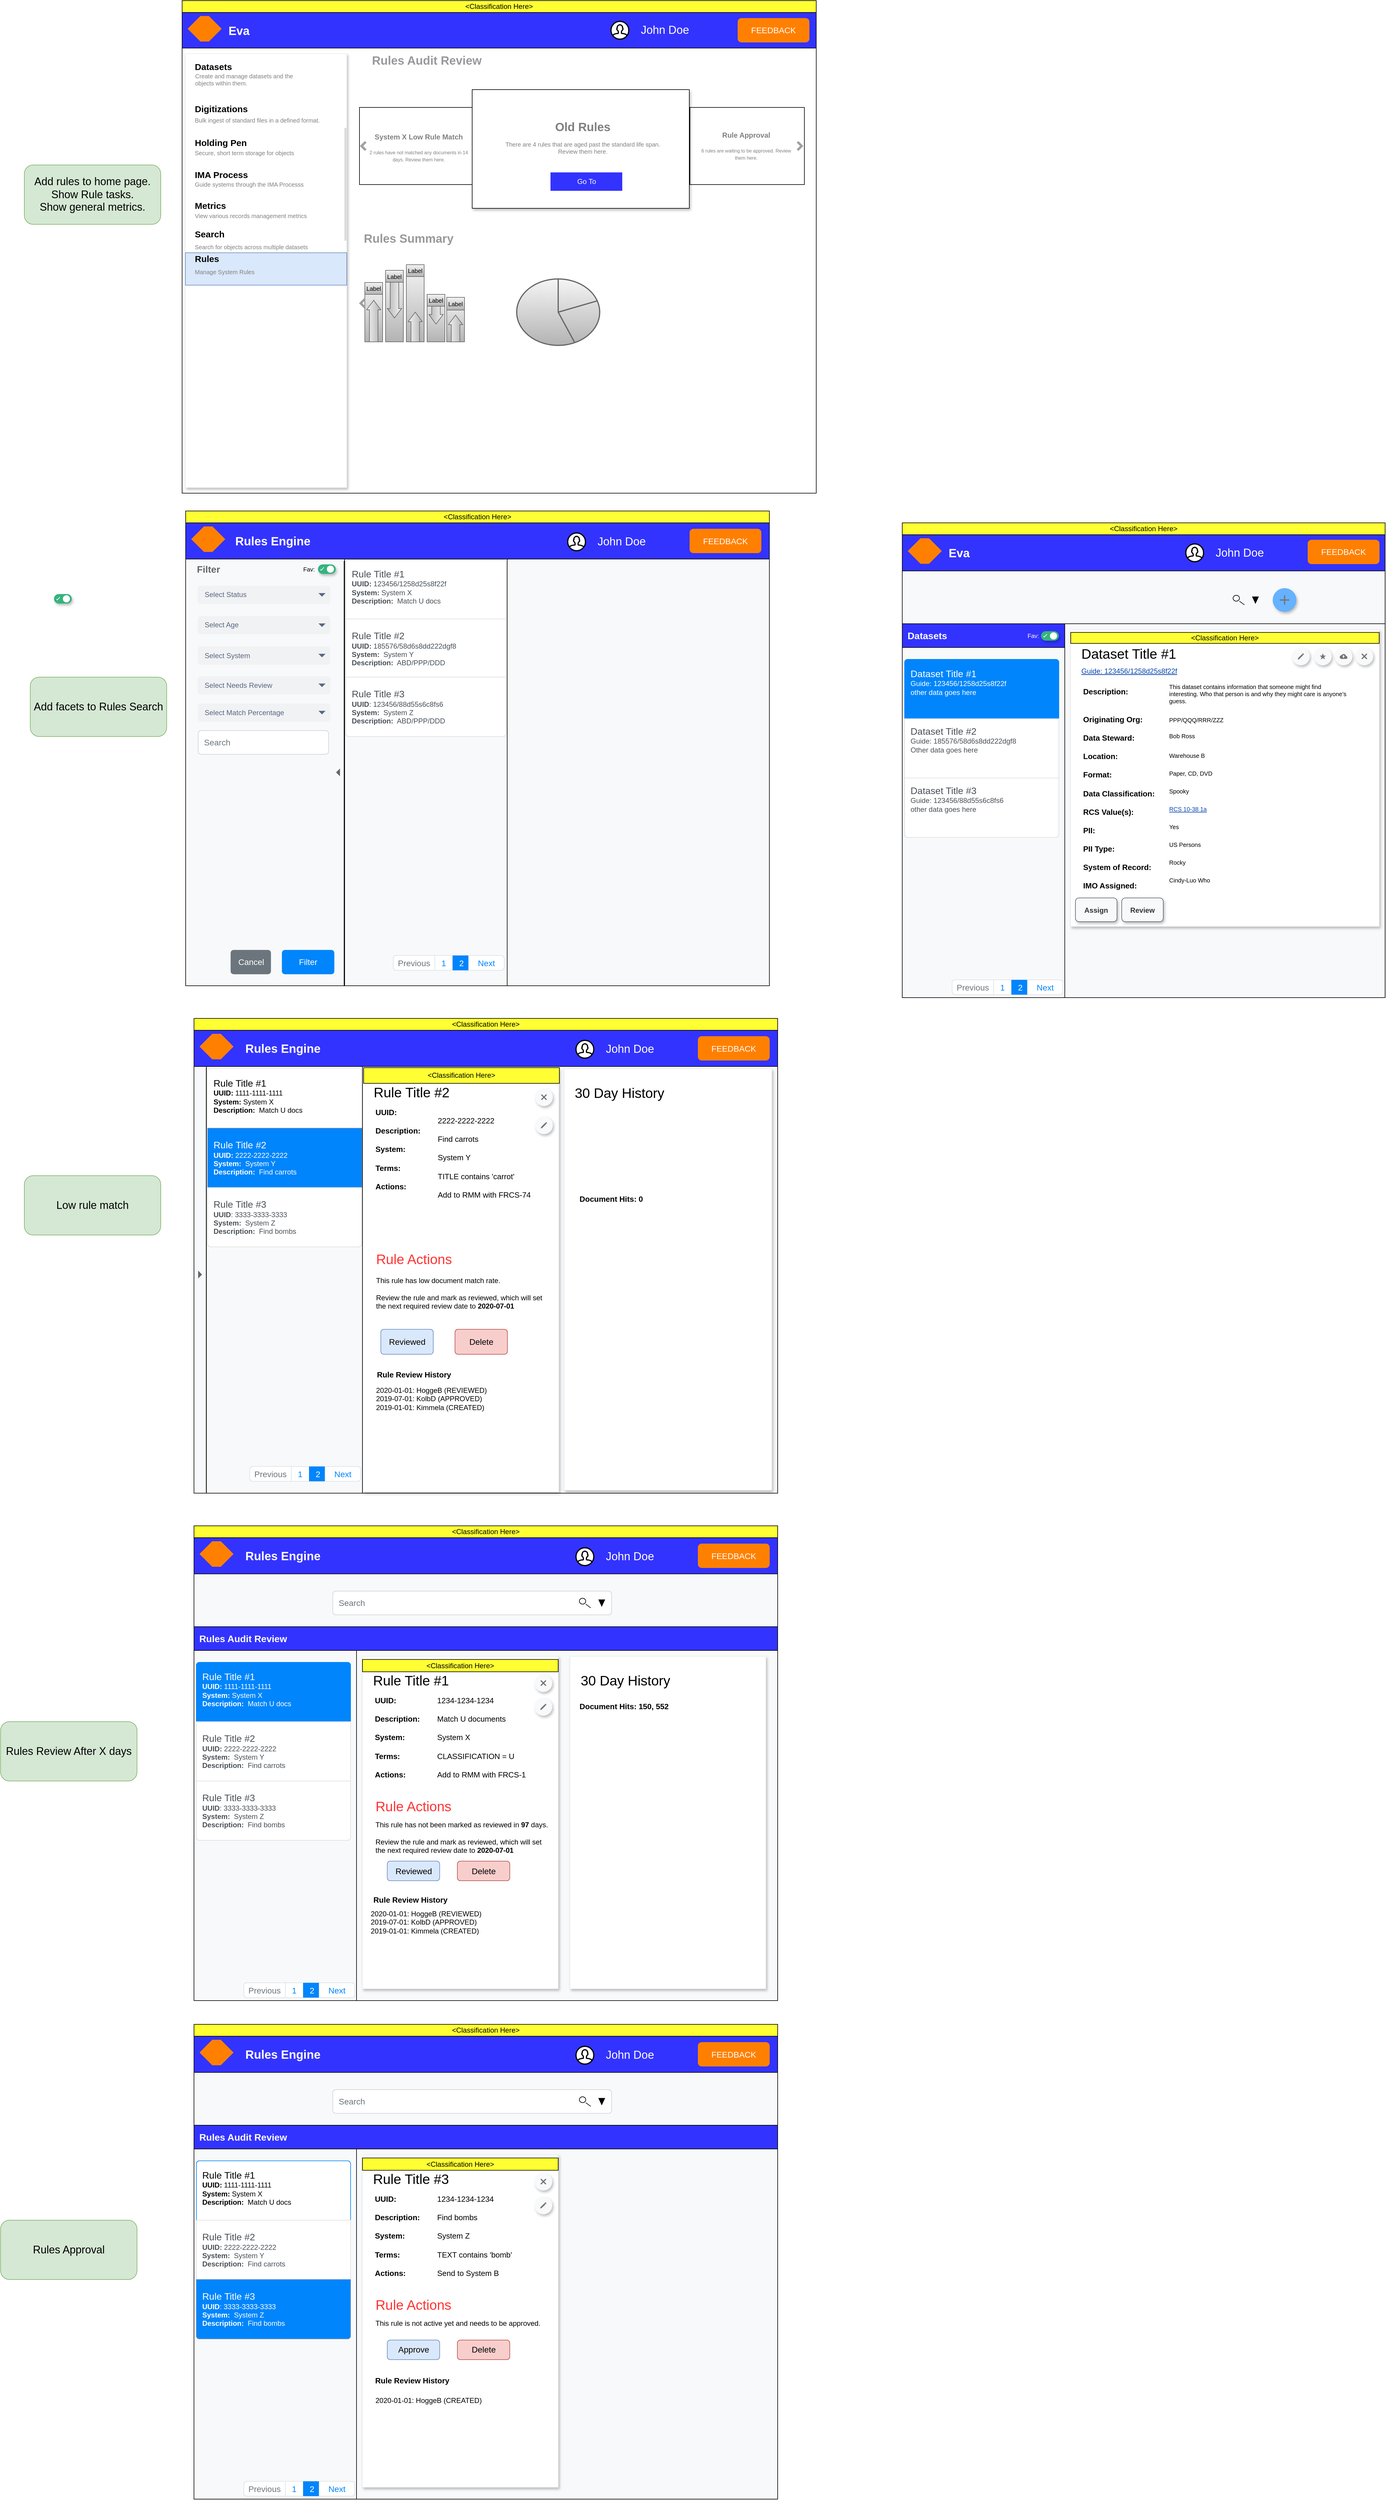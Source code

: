 <mxfile version="14.2.6" type="github" pages="3">
  <diagram id="JnkVonY7q76SSW1olmCY" name="Rules Audit UI">
    <mxGraphModel dx="3162" dy="1122" grid="1" gridSize="10" guides="1" tooltips="1" connect="1" arrows="1" fold="1" page="1" pageScale="1" pageWidth="1100" pageHeight="850" math="0" shadow="0">
      <root>
        <mxCell id="0" />
        <mxCell id="1" parent="0" />
        <mxCell id="XOhGCk6YBhnOjWGj6omv-1" value="" style="rounded=0;whiteSpace=wrap;html=1;" parent="1" vertex="1">
          <mxGeometry x="16" y="90" width="1069" height="750" as="geometry" />
        </mxCell>
        <mxCell id="XOhGCk6YBhnOjWGj6omv-2" value="" style="rounded=0;whiteSpace=wrap;html=1;fillColor=#3333FF;" parent="1" vertex="1">
          <mxGeometry x="16" y="30" width="1069" height="60" as="geometry" />
        </mxCell>
        <mxCell id="XOhGCk6YBhnOjWGj6omv-3" value="&lt;font style=&quot;font-size: 14px&quot;&gt;FEEDBACK&lt;/font&gt;" style="rounded=1;whiteSpace=wrap;html=1;fillColor=#FF8000;strokeColor=#FF8000;fontColor=#FFFFFF;" parent="1" vertex="1">
          <mxGeometry x="953" y="40" width="120" height="40" as="geometry" />
        </mxCell>
        <mxCell id="XOhGCk6YBhnOjWGj6omv-4" value="" style="shape=image;html=1;verticalAlign=top;verticalLabelPosition=bottom;labelBackgroundColor=#ffffff;imageAspect=0;aspect=fixed;image=https://cdn3.iconfinder.com/data/icons/social-media-2125/78/bell-128.png;strokeColor=#FF8000;fillColor=#FF8000;fontColor=#FFFFFF;" parent="1" vertex="1">
          <mxGeometry x="891" y="40" width="37" height="37" as="geometry" />
        </mxCell>
        <mxCell id="XOhGCk6YBhnOjWGj6omv-5" value="" style="whiteSpace=wrap;html=1;shape=mxgraph.basic.octagon2;align=center;verticalAlign=middle;dx=12;shadow=0;sketch=0;fontSize=20;fontColor=#808080;fillColor=#FF8000;strokeColor=#FF8000;" parent="1" vertex="1">
          <mxGeometry x="26" y="36.5" width="56" height="42" as="geometry" />
        </mxCell>
        <mxCell id="XOhGCk6YBhnOjWGj6omv-6" value="Eva" style="text;html=1;strokeColor=none;fillColor=none;align=center;verticalAlign=middle;whiteSpace=wrap;rounded=0;shadow=0;sketch=0;fontSize=20;fontColor=#FFFFFF;fontStyle=1" parent="1" vertex="1">
          <mxGeometry x="92" y="50" width="40" height="20" as="geometry" />
        </mxCell>
        <mxCell id="XOhGCk6YBhnOjWGj6omv-7" value="" style="html=1;verticalLabelPosition=bottom;align=center;labelBackgroundColor=#ffffff;verticalAlign=top;strokeWidth=2;shadow=0;dashed=0;shape=mxgraph.ios7.icons.user;sketch=0;fontSize=20;fontColor=#FFFFFF;fillColor=#FFFFFF;" parent="1" vertex="1">
          <mxGeometry x="739" y="45" width="30" height="30" as="geometry" />
        </mxCell>
        <mxCell id="XOhGCk6YBhnOjWGj6omv-8" value="John Doe" style="text;html=1;strokeColor=none;fillColor=none;align=center;verticalAlign=middle;whiteSpace=wrap;rounded=0;shadow=0;sketch=0;fontSize=19;fontColor=#FFFFFF;" parent="1" vertex="1">
          <mxGeometry x="782.5" y="50" width="94" height="20" as="geometry" />
        </mxCell>
        <mxCell id="XOhGCk6YBhnOjWGj6omv-9" value="&amp;lt;Classification Here&amp;gt;" style="rounded=0;whiteSpace=wrap;html=1;shadow=0;sketch=0;fontSize=12;align=center;fillColor=#FFFF33;" parent="1" vertex="1">
          <mxGeometry x="16" y="10" width="1069" height="20" as="geometry" />
        </mxCell>
        <mxCell id="XOhGCk6YBhnOjWGj6omv-10" value="Rules Audit Review" style="text;html=1;strokeColor=none;fillColor=none;align=center;verticalAlign=middle;whiteSpace=wrap;rounded=0;fontColor=#999999;fontStyle=1;fontSize=20;" parent="1" vertex="1">
          <mxGeometry x="307" y="99.5" width="243" height="20" as="geometry" />
        </mxCell>
        <mxCell id="XOhGCk6YBhnOjWGj6omv-12" value="" style="fillColor=#f5f5f5;strokeColor=#666666;gradientColor=#b3b3b3;" parent="1" vertex="1">
          <mxGeometry x="324" y="485" width="30" height="100" as="geometry" />
        </mxCell>
        <mxCell id="XOhGCk6YBhnOjWGj6omv-13" value="" style="shape=mxgraph.arrows2.arrow;dy=0.4;dx=16;notch=0;direction=north;fillColor=#f5f5f5;strokeColor=#666666;gradientColor=#b3b3b3;" parent="XOhGCk6YBhnOjWGj6omv-12" vertex="1">
          <mxGeometry x="3" y="30" width="24" height="70" as="geometry" />
        </mxCell>
        <mxCell id="XOhGCk6YBhnOjWGj6omv-14" value="Label" style="text;html=1;align=center;verticalAlign=middle;whiteSpace=wrap;fontSize=10;gradientColor=#b3b3b3;fillColor=#f5f5f5;strokeColor=#666666;" parent="XOhGCk6YBhnOjWGj6omv-12" vertex="1">
          <mxGeometry width="30" height="20" as="geometry" />
        </mxCell>
        <mxCell id="XOhGCk6YBhnOjWGj6omv-15" value="" style="fillColor=#f5f5f5;strokeColor=#666666;gradientColor=#b3b3b3;" parent="1" vertex="1">
          <mxGeometry x="359" y="464.5" width="30" height="120.5" as="geometry" />
        </mxCell>
        <mxCell id="XOhGCk6YBhnOjWGj6omv-16" value="" style="shape=mxgraph.arrows2.arrow;dy=0.4;dx=16;notch=0;direction=south;fillColor=#f5f5f5;strokeColor=#666666;gradientColor=#b3b3b3;" parent="XOhGCk6YBhnOjWGj6omv-15" vertex="1">
          <mxGeometry x="3" width="24" height="80.333" as="geometry" />
        </mxCell>
        <mxCell id="XOhGCk6YBhnOjWGj6omv-17" value="Label" style="text;html=1;align=center;verticalAlign=middle;whiteSpace=wrap;fontSize=10;gradientColor=#b3b3b3;fillColor=#f5f5f5;strokeColor=#666666;" parent="XOhGCk6YBhnOjWGj6omv-15" vertex="1">
          <mxGeometry width="30" height="20.083" as="geometry" />
        </mxCell>
        <mxCell id="XOhGCk6YBhnOjWGj6omv-18" value="" style="fillColor=#f5f5f5;strokeColor=#666666;gradientColor=#b3b3b3;" parent="1" vertex="1">
          <mxGeometry x="394" y="455" width="30" height="130" as="geometry" />
        </mxCell>
        <mxCell id="XOhGCk6YBhnOjWGj6omv-19" value="" style="shape=mxgraph.arrows2.arrow;dy=0.4;dx=16;notch=0;direction=north;fillColor=#f5f5f5;strokeColor=#666666;gradientColor=#b3b3b3;" parent="XOhGCk6YBhnOjWGj6omv-18" vertex="1">
          <mxGeometry x="3" y="80" width="24" height="50" as="geometry" />
        </mxCell>
        <mxCell id="XOhGCk6YBhnOjWGj6omv-20" value="Label" style="text;html=1;align=center;verticalAlign=middle;whiteSpace=wrap;fontSize=10;gradientColor=#b3b3b3;fillColor=#f5f5f5;strokeColor=#666666;" parent="XOhGCk6YBhnOjWGj6omv-18" vertex="1">
          <mxGeometry width="30" height="20" as="geometry" />
        </mxCell>
        <mxCell id="XOhGCk6YBhnOjWGj6omv-21" value="" style="fillColor=#f5f5f5;strokeColor=#666666;gradientColor=#b3b3b3;" parent="1" vertex="1">
          <mxGeometry x="429" y="505" width="30" height="80" as="geometry" />
        </mxCell>
        <mxCell id="XOhGCk6YBhnOjWGj6omv-22" value="" style="shape=mxgraph.arrows2.arrow;dy=0.4;dx=16;notch=0;direction=south;fillColor=#f5f5f5;strokeColor=#666666;gradientColor=#b3b3b3;" parent="XOhGCk6YBhnOjWGj6omv-21" vertex="1">
          <mxGeometry x="3" width="24" height="50" as="geometry" />
        </mxCell>
        <mxCell id="XOhGCk6YBhnOjWGj6omv-23" value="Label" style="text;html=1;align=center;verticalAlign=middle;whiteSpace=wrap;fontSize=10;gradientColor=#b3b3b3;fillColor=#f5f5f5;strokeColor=#666666;" parent="XOhGCk6YBhnOjWGj6omv-21" vertex="1">
          <mxGeometry width="30" height="20" as="geometry" />
        </mxCell>
        <mxCell id="XOhGCk6YBhnOjWGj6omv-24" value="" style="fillColor=#f5f5f5;strokeColor=#666666;gradientColor=#b3b3b3;" parent="1" vertex="1">
          <mxGeometry x="462" y="510" width="30" height="75" as="geometry" />
        </mxCell>
        <mxCell id="XOhGCk6YBhnOjWGj6omv-26" value="Label" style="text;html=1;align=center;verticalAlign=middle;whiteSpace=wrap;fontSize=10;gradientColor=#b3b3b3;fillColor=#f5f5f5;strokeColor=#666666;" parent="XOhGCk6YBhnOjWGj6omv-24" vertex="1">
          <mxGeometry width="30" height="21.429" as="geometry" />
        </mxCell>
        <mxCell id="yaPiBGT9IwPMiY6rIRzQ-1" value="" style="shape=mxgraph.arrows2.arrow;dy=0.4;dx=16;notch=0;direction=north;fillColor=#f5f5f5;strokeColor=#666666;gradientColor=#b3b3b3;" parent="XOhGCk6YBhnOjWGj6omv-24" vertex="1">
          <mxGeometry x="3" y="30" width="24" height="45" as="geometry" />
        </mxCell>
        <mxCell id="XOhGCk6YBhnOjWGj6omv-27" value="" style="html=1;verticalLabelPosition=bottom;align=center;labelBackgroundColor=#ffffff;verticalAlign=top;strokeWidth=2;strokeColor=#666666;shadow=0;dashed=0;shape=mxgraph.ios7.icons.pie_chart;fillColor=#f5f5f5;gradientColor=#b3b3b3;" parent="1" vertex="1">
          <mxGeometry x="580" y="479" width="140" height="112" as="geometry" />
        </mxCell>
        <mxCell id="XOhGCk6YBhnOjWGj6omv-28" value="" style="shape=image;html=1;verticalAlign=top;verticalLabelPosition=bottom;labelBackgroundColor=#ffffff;imageAspect=0;aspect=fixed;image=https://cdn2.iconfinder.com/data/icons/ios-7-icons/50/line_chart-128.png;strokeColor=#FF8000;fillColor=#FF8000;fontColor=#FFFFFF;" parent="1" vertex="1">
          <mxGeometry x="810" y="460.75" width="128" height="128" as="geometry" />
        </mxCell>
        <mxCell id="XOhGCk6YBhnOjWGj6omv-29" value="" style="shape=rect;strokeColor=#eeeeee;fillColor=#ffffff;shadow=1;whiteSpace=wrap;" parent="1" vertex="1">
          <mxGeometry x="21.5" y="99.5" width="272" height="731" as="geometry" />
        </mxCell>
        <mxCell id="XOhGCk6YBhnOjWGj6omv-30" value="Datasets" style="text;verticalAlign=middle;spacing=0;spacingLeft=16;fontSize=15;resizeWidth=1;fontStyle=1" parent="XOhGCk6YBhnOjWGj6omv-29" vertex="1">
          <mxGeometry width="272" height="42" relative="1" as="geometry" />
        </mxCell>
        <mxCell id="XOhGCk6YBhnOjWGj6omv-31" value="Create and manage datasets and the objects within them." style="text;verticalAlign=middle;spacing=0;spacingLeft=16;fontSize=10;resizeWidth=1;fontColor=#808080;whiteSpace=wrap;" parent="XOhGCk6YBhnOjWGj6omv-29" vertex="1">
          <mxGeometry width="192" height="42" relative="1" as="geometry">
            <mxPoint y="22" as="offset" />
          </mxGeometry>
        </mxCell>
        <mxCell id="XOhGCk6YBhnOjWGj6omv-32" value="Digitizations" style="text;verticalAlign=middle;spacing=0;spacingLeft=16;fontSize=15;resizeWidth=1;fontStyle=1" parent="XOhGCk6YBhnOjWGj6omv-29" vertex="1">
          <mxGeometry width="272" height="42" relative="1" as="geometry">
            <mxPoint y="71" as="offset" />
          </mxGeometry>
        </mxCell>
        <mxCell id="XOhGCk6YBhnOjWGj6omv-33" value="Bulk ingest of standard files in a defined format." style="text;verticalAlign=middle;spacing=0;spacingLeft=16;fontSize=10;resizeWidth=1;fontColor=#808080;" parent="XOhGCk6YBhnOjWGj6omv-29" vertex="1">
          <mxGeometry width="272" height="42" relative="1" as="geometry">
            <mxPoint y="91" as="offset" />
          </mxGeometry>
        </mxCell>
        <mxCell id="XOhGCk6YBhnOjWGj6omv-34" value="Holding Pen" style="text;verticalAlign=middle;spacing=0;spacingLeft=16;fontSize=15;resizeWidth=1;fontStyle=1" parent="XOhGCk6YBhnOjWGj6omv-29" vertex="1">
          <mxGeometry width="272" height="42" relative="1" as="geometry">
            <mxPoint y="128" as="offset" />
          </mxGeometry>
        </mxCell>
        <mxCell id="XOhGCk6YBhnOjWGj6omv-35" value="Secure, short term storage for objects" style="text;verticalAlign=middle;spacing=0;spacingLeft=16;fontSize=10;resizeWidth=1;fontColor=#808080;" parent="XOhGCk6YBhnOjWGj6omv-29" vertex="1">
          <mxGeometry width="272" height="42" relative="1" as="geometry">
            <mxPoint y="146" as="offset" />
          </mxGeometry>
        </mxCell>
        <mxCell id="XOhGCk6YBhnOjWGj6omv-36" value="IMA Process" style="text;verticalAlign=middle;spacing=0;spacingLeft=16;fontSize=15;resizeWidth=1;fontStyle=1" parent="XOhGCk6YBhnOjWGj6omv-29" vertex="1">
          <mxGeometry width="272" height="42" relative="1" as="geometry">
            <mxPoint y="182" as="offset" />
          </mxGeometry>
        </mxCell>
        <mxCell id="XOhGCk6YBhnOjWGj6omv-37" value="Guide systems through the IMA Processs" style="text;verticalAlign=middle;spacing=0;spacingLeft=16;fontSize=10;resizeWidth=1;fontColor=#808080;" parent="XOhGCk6YBhnOjWGj6omv-29" vertex="1">
          <mxGeometry width="272" height="42" relative="1" as="geometry">
            <mxPoint y="199" as="offset" />
          </mxGeometry>
        </mxCell>
        <mxCell id="XOhGCk6YBhnOjWGj6omv-38" value="Metrics" style="text;verticalAlign=middle;spacing=0;spacingLeft=16;fontSize=15;resizeWidth=1;fillColor=none;fontStyle=1" parent="XOhGCk6YBhnOjWGj6omv-29" vertex="1">
          <mxGeometry width="272" height="42" relative="1" as="geometry">
            <mxPoint y="234" as="offset" />
          </mxGeometry>
        </mxCell>
        <mxCell id="XOhGCk6YBhnOjWGj6omv-39" value="View various records management metrics" style="text;verticalAlign=middle;spacing=0;spacingLeft=16;fontSize=10;resizeWidth=1;fontColor=#808080;" parent="XOhGCk6YBhnOjWGj6omv-29" vertex="1">
          <mxGeometry width="272" height="42" relative="1" as="geometry">
            <mxPoint y="252" as="offset" />
          </mxGeometry>
        </mxCell>
        <mxCell id="XOhGCk6YBhnOjWGj6omv-40" value="" style="shape=rect;strokeColor=none;fillColor=#dddddd;" parent="XOhGCk6YBhnOjWGj6omv-29" vertex="1">
          <mxGeometry x="1" width="4" height="190" relative="1" as="geometry">
            <mxPoint x="-4" y="125" as="offset" />
          </mxGeometry>
        </mxCell>
        <mxCell id="XOhGCk6YBhnOjWGj6omv-41" value="Search" style="text;verticalAlign=middle;spacing=0;spacingLeft=16;fontSize=15;resizeWidth=1;fontStyle=1" parent="XOhGCk6YBhnOjWGj6omv-29" vertex="1">
          <mxGeometry y="270.503" width="272" height="64.909" as="geometry" />
        </mxCell>
        <mxCell id="XOhGCk6YBhnOjWGj6omv-42" value="Search for objects across multiple datasets" style="text;verticalAlign=middle;spacing=0;spacingLeft=16;fontSize=10;resizeWidth=1;fontColor=#808080;" parent="XOhGCk6YBhnOjWGj6omv-29" vertex="1">
          <mxGeometry y="304.5" width="272" height="42" as="geometry" />
        </mxCell>
        <mxCell id="XOhGCk6YBhnOjWGj6omv-63" value="Rules&#xa;&#xa;" style="text;verticalAlign=middle;spacing=0;spacingLeft=16;fontSize=15;resizeWidth=1;fontStyle=1;fillColor=#dae8fc;strokeColor=#6c8ebf;" parent="XOhGCk6YBhnOjWGj6omv-29" vertex="1">
          <mxGeometry y="335.41" width="272" height="54.59" as="geometry" />
        </mxCell>
        <mxCell id="XOhGCk6YBhnOjWGj6omv-62" value="Manage System Rules" style="text;verticalAlign=middle;spacing=0;spacingLeft=16;fontSize=10;resizeWidth=1;fontColor=#808080;" parent="XOhGCk6YBhnOjWGj6omv-29" vertex="1">
          <mxGeometry y="346.71" width="272" height="42" as="geometry" />
        </mxCell>
        <mxCell id="XOhGCk6YBhnOjWGj6omv-43" value="" style="rounded=0;whiteSpace=wrap;html=1;align=left;shadow=0;" parent="1" vertex="1">
          <mxGeometry x="315" y="190" width="199" height="130" as="geometry" />
        </mxCell>
        <mxCell id="XOhGCk6YBhnOjWGj6omv-44" value="" style="rounded=0;whiteSpace=wrap;html=1;align=left;shadow=0;" parent="1" vertex="1">
          <mxGeometry x="872" y="190" width="193" height="130" as="geometry" />
        </mxCell>
        <mxCell id="XOhGCk6YBhnOjWGj6omv-45" value="" style="rounded=0;whiteSpace=wrap;html=1;align=left;shadow=1;" parent="1" vertex="1">
          <mxGeometry x="505" y="160" width="366" height="200" as="geometry" />
        </mxCell>
        <mxCell id="XOhGCk6YBhnOjWGj6omv-46" value="Go To" style="rounded=0;whiteSpace=wrap;html=1;fontColor=#FFFFFF;fillColor=#3333FF;strokeColor=#3333FF;" parent="1" vertex="1">
          <mxGeometry x="637.5" y="300" width="120" height="30" as="geometry" />
        </mxCell>
        <mxCell id="XOhGCk6YBhnOjWGj6omv-47" value="" style="html=1;verticalLabelPosition=bottom;labelBackgroundColor=#ffffff;verticalAlign=top;shadow=0;dashed=0;strokeWidth=4;shape=mxgraph.ios7.misc.more;strokeColor=#a0a0a0;" parent="1" vertex="1">
          <mxGeometry x="1053.5" y="248" width="7" height="14" as="geometry" />
        </mxCell>
        <mxCell id="XOhGCk6YBhnOjWGj6omv-48" value="" style="flipH=1;html=1;verticalLabelPosition=bottom;labelBackgroundColor=#ffffff;verticalAlign=top;shadow=0;dashed=0;strokeWidth=4;shape=mxgraph.ios7.misc.more;strokeColor=#a0a0a0;" parent="1" vertex="1">
          <mxGeometry x="318.5" y="248" width="7" height="14" as="geometry" />
        </mxCell>
        <mxCell id="XOhGCk6YBhnOjWGj6omv-49" value="&lt;div&gt;&lt;span style=&quot;font-size: 20px&quot;&gt;Old Rules&lt;/span&gt;&lt;/div&gt;&lt;br style=&quot;font-size: 16px&quot;&gt;&lt;span style=&quot;font-weight: normal&quot;&gt;There are 4 rules that are aged past the standard life span. &lt;br&gt;Review them here.&lt;/span&gt;" style="text;html=1;strokeColor=none;fillColor=none;align=center;verticalAlign=middle;whiteSpace=wrap;rounded=0;shadow=0;sketch=0;fontSize=10;fontColor=#808080;fontStyle=1" parent="1" vertex="1">
          <mxGeometry x="530" y="193" width="323" height="94" as="geometry" />
        </mxCell>
        <mxCell id="XOhGCk6YBhnOjWGj6omv-50" value="Rules Summary" style="text;html=1;strokeColor=none;fillColor=none;align=center;verticalAlign=middle;whiteSpace=wrap;rounded=0;fontStyle=1;fontColor=#999999;fontSize=20;" parent="1" vertex="1">
          <mxGeometry x="307" y="400" width="181.5" height="20" as="geometry" />
        </mxCell>
        <mxCell id="XOhGCk6YBhnOjWGj6omv-56" value="" style="flipH=1;html=1;verticalLabelPosition=bottom;labelBackgroundColor=#ffffff;verticalAlign=top;shadow=0;dashed=0;strokeWidth=4;shape=mxgraph.ios7.misc.more;strokeColor=#a0a0a0;" parent="1" vertex="1">
          <mxGeometry x="317" y="513" width="7" height="14" as="geometry" />
        </mxCell>
        <mxCell id="XOhGCk6YBhnOjWGj6omv-57" value="&lt;div style=&quot;font-size: 12px&quot;&gt;Rule Approval&lt;/div&gt;&lt;br style=&quot;font-size: 16px&quot;&gt;&lt;span style=&quot;font-size: 8px ; font-weight: 400&quot;&gt;6 rules are waiting to be approved. Review them here.&lt;/span&gt;" style="text;html=1;strokeColor=none;fillColor=none;align=center;verticalAlign=middle;whiteSpace=wrap;rounded=0;shadow=0;sketch=0;fontSize=10;fontColor=#808080;fontStyle=1" parent="1" vertex="1">
          <mxGeometry x="881.5" y="213" width="170" height="84" as="geometry" />
        </mxCell>
        <mxCell id="XOhGCk6YBhnOjWGj6omv-59" value="&lt;div&gt;&lt;font style=&quot;font-size: 12px&quot;&gt;System X Low Rule Match&lt;/font&gt;&lt;/div&gt;&lt;br style=&quot;font-size: 16px&quot;&gt;&lt;span style=&quot;font-weight: normal&quot;&gt;&lt;font style=&quot;font-size: 8px&quot;&gt;2 rules have not matched any documents in 14 days. Review them here.&lt;/font&gt;&lt;/span&gt;" style="text;html=1;strokeColor=none;fillColor=none;align=center;verticalAlign=middle;whiteSpace=wrap;rounded=0;shadow=0;sketch=0;fontSize=10;fontColor=#808080;fontStyle=1" parent="1" vertex="1">
          <mxGeometry x="329.5" y="216" width="170" height="84" as="geometry" />
        </mxCell>
        <mxCell id="yaPiBGT9IwPMiY6rIRzQ-2" value="" style="shape=image;html=1;verticalAlign=top;verticalLabelPosition=bottom;labelBackgroundColor=#ffffff;imageAspect=0;aspect=fixed;image=https://cdn2.iconfinder.com/data/icons/ios-7-icons/50/line_chart-128.png;strokeColor=#FF8000;fillColor=#FF8000;fontColor=#FFFFFF;" parent="1" vertex="1">
          <mxGeometry x="459" y="640" width="128" height="128" as="geometry" />
        </mxCell>
        <mxCell id="yaPiBGT9IwPMiY6rIRzQ-3" value="" style="shape=image;html=1;verticalAlign=top;verticalLabelPosition=bottom;labelBackgroundColor=#ffffff;imageAspect=0;aspect=fixed;image=https://cdn2.iconfinder.com/data/icons/ios-7-icons/50/line_chart-128.png;strokeColor=#FF8000;fillColor=#FF8000;fontColor=#FFFFFF;" parent="1" vertex="1">
          <mxGeometry x="720" y="630" width="128" height="128" as="geometry" />
        </mxCell>
        <mxCell id="yaPiBGT9IwPMiY6rIRzQ-4" value="" style="rounded=0;whiteSpace=wrap;html=1;strokeColor=#000000;fillColor=#F8F9FA;" parent="1" vertex="1">
          <mxGeometry x="36" y="1806" width="984" height="719" as="geometry" />
        </mxCell>
        <mxCell id="yaPiBGT9IwPMiY6rIRzQ-5" value="" style="rounded=0;whiteSpace=wrap;html=1;fillColor=#F8F9FA;" parent="1" vertex="1">
          <mxGeometry x="57" y="1800" width="263" height="725" as="geometry" />
        </mxCell>
        <mxCell id="yaPiBGT9IwPMiY6rIRzQ-8" value="" style="rounded=0;whiteSpace=wrap;html=1;fillColor=#3333FF;" parent="1" vertex="1">
          <mxGeometry x="36" y="1745" width="984" height="61" as="geometry" />
        </mxCell>
        <mxCell id="yaPiBGT9IwPMiY6rIRzQ-9" value="&lt;font style=&quot;font-size: 14px&quot;&gt;FEEDBACK&lt;/font&gt;" style="rounded=1;whiteSpace=wrap;html=1;fillColor=#FF8000;strokeColor=#FF8000;fontColor=#FFFFFF;" parent="1" vertex="1">
          <mxGeometry x="886" y="1755.5" width="120" height="40" as="geometry" />
        </mxCell>
        <mxCell id="yaPiBGT9IwPMiY6rIRzQ-10" value="" style="shape=image;html=1;verticalAlign=top;verticalLabelPosition=bottom;labelBackgroundColor=#ffffff;imageAspect=0;aspect=fixed;image=https://cdn3.iconfinder.com/data/icons/social-media-2125/78/bell-128.png;strokeColor=#FF8000;fillColor=#FF8000;fontColor=#FFFFFF;" parent="1" vertex="1">
          <mxGeometry x="832" y="1757" width="37" height="37" as="geometry" />
        </mxCell>
        <mxCell id="yaPiBGT9IwPMiY6rIRzQ-11" value="" style="whiteSpace=wrap;html=1;shape=mxgraph.basic.octagon2;align=center;verticalAlign=middle;dx=12;shadow=0;sketch=0;fontSize=20;fontColor=#808080;fillColor=#FF8000;strokeColor=#FF8000;" parent="1" vertex="1">
          <mxGeometry x="46" y="1751.5" width="56" height="42" as="geometry" />
        </mxCell>
        <mxCell id="yaPiBGT9IwPMiY6rIRzQ-12" value="Rules Engine" style="text;html=1;strokeColor=none;fillColor=none;align=center;verticalAlign=middle;whiteSpace=wrap;rounded=0;shadow=0;sketch=0;fontSize=20;fontColor=#FFFFFF;fontStyle=1" parent="1" vertex="1">
          <mxGeometry x="112" y="1765" width="148" height="20" as="geometry" />
        </mxCell>
        <mxCell id="yaPiBGT9IwPMiY6rIRzQ-13" value="" style="html=1;verticalLabelPosition=bottom;align=center;labelBackgroundColor=#ffffff;verticalAlign=top;strokeWidth=2;shadow=0;dashed=0;shape=mxgraph.ios7.icons.user;sketch=0;fontSize=20;fontColor=#FFFFFF;fillColor=#FFFFFF;" parent="1" vertex="1">
          <mxGeometry x="680" y="1762" width="30" height="30" as="geometry" />
        </mxCell>
        <mxCell id="yaPiBGT9IwPMiY6rIRzQ-14" value="John Doe" style="text;html=1;strokeColor=none;fillColor=none;align=center;verticalAlign=middle;whiteSpace=wrap;rounded=0;shadow=0;sketch=0;fontSize=19;fontColor=#FFFFFF;" parent="1" vertex="1">
          <mxGeometry x="723.5" y="1767" width="94" height="20" as="geometry" />
        </mxCell>
        <mxCell id="yaPiBGT9IwPMiY6rIRzQ-20" value="" style="html=1;shadow=0;dashed=0;shape=mxgraph.bootstrap.rrect;rSize=5;strokeColor=#DFDFDF;html=1;whiteSpace=wrap;fillColor=#FFFFFF;fontColor=#495057;" parent="1" vertex="1">
          <mxGeometry x="59" y="1810" width="260" height="300" as="geometry" />
        </mxCell>
        <mxCell id="yaPiBGT9IwPMiY6rIRzQ-21" value="&lt;font style=&quot;font-size: 16px&quot;&gt;Rule Title #1&lt;/font&gt;&lt;br&gt;&lt;b&gt;UUID:&lt;/b&gt;&amp;nbsp;1111-1111-1111&lt;br&gt;&lt;b&gt;System:&lt;/b&gt;&amp;nbsp;System X&lt;br&gt;&lt;b&gt;Description:&lt;/b&gt;&amp;nbsp; Match U docs" style="html=1;shadow=0;dashed=0;shape=mxgraph.bootstrap.topButton;rSize=5;perimeter=none;whiteSpace=wrap;resizeWidth=1;align=left;spacing=10;verticalAlign=top;fillColor=#FFFFFF;strokeColor=none;" parent="yaPiBGT9IwPMiY6rIRzQ-20" vertex="1">
          <mxGeometry width="260" height="100" relative="1" as="geometry" />
        </mxCell>
        <mxCell id="yaPiBGT9IwPMiY6rIRzQ-22" value="&lt;font style=&quot;font-size: 16px&quot;&gt;Rule Title&amp;nbsp;#2&lt;/font&gt;&lt;br&gt;&lt;b&gt;UUID&lt;/b&gt;&lt;b&gt;:&lt;/b&gt;&amp;nbsp;2222-2222-2222&lt;br&gt;&lt;b&gt;System&lt;/b&gt;&lt;span&gt;&lt;b&gt;:&lt;/b&gt;&amp;nbsp; System Y&lt;/span&gt;&lt;br&gt;&lt;b&gt;Description&lt;/b&gt;&lt;span&gt;&lt;b&gt;:&lt;/b&gt;&amp;nbsp; Find carrots&lt;/span&gt;" style="strokeColor=#6c8ebf;html=1;shadow=0;dashed=0;perimeter=none;whiteSpace=wrap;resizeWidth=1;align=left;spacing=10;fillColor=#0085FC;fontColor=#FFFFFF;" parent="yaPiBGT9IwPMiY6rIRzQ-20" vertex="1">
          <mxGeometry width="260" height="100" relative="1" as="geometry">
            <mxPoint y="100" as="offset" />
          </mxGeometry>
        </mxCell>
        <mxCell id="yaPiBGT9IwPMiY6rIRzQ-23" value="&lt;font style=&quot;font-size: 16px&quot;&gt;Rule Title #3&lt;/font&gt;&lt;br&gt;&lt;b style=&quot;color: rgb(73 , 80 , 87)&quot;&gt;UUID&lt;/b&gt;: 3333-3333-3333&lt;br&gt;&lt;b style=&quot;color: rgb(73 , 80 , 87)&quot;&gt;System&lt;/b&gt;&lt;span style=&quot;color: rgb(73 , 80 , 87)&quot;&gt;&lt;b&gt;:&lt;/b&gt;&amp;nbsp; System Z&lt;/span&gt;&lt;br style=&quot;color: rgb(73 , 80 , 87)&quot;&gt;&lt;b style=&quot;color: rgb(73 , 80 , 87)&quot;&gt;Description&lt;/b&gt;&lt;span style=&quot;color: rgb(73 , 80 , 87)&quot;&gt;&lt;b&gt;:&lt;/b&gt;&amp;nbsp; Find bombs&lt;/span&gt;" style="strokeColor=inherit;fillColor=inherit;gradientColor=inherit;fontColor=inherit;html=1;shadow=0;dashed=0;shape=mxgraph.bootstrap.bottomButton;rSize=5;perimeter=none;whiteSpace=wrap;resizeWidth=1;resizeHeight=0;align=left;spacing=10;" parent="yaPiBGT9IwPMiY6rIRzQ-20" vertex="1">
          <mxGeometry y="1" width="260" height="100" relative="1" as="geometry">
            <mxPoint y="-100" as="offset" />
          </mxGeometry>
        </mxCell>
        <mxCell id="yaPiBGT9IwPMiY6rIRzQ-28" value="Rule Title #2" style="shape=rect;fillColor=#ffffff;strokeColor=#eeeeee;shadow=1;fontColor=#000000;fontSize=23;fontStyle=0;verticalAlign=top;spacingBottom=0;spacingLeft=16;spacingTop=20;align=left;rounded=0;" parent="1" vertex="1">
          <mxGeometry x="321" y="1809" width="330" height="714" as="geometry" />
        </mxCell>
        <mxCell id="yaPiBGT9IwPMiY6rIRzQ-30" value="UUID:&#xa;&#xa;Description:&#xa;&#xa;System:&#xa;&#xa;Terms:&#xa;&#xa;Actions:&#xa;&#xa;&#xa;" style="text;whiteSpace=wrap;fontSize=13;spacing=16;spacingTop=-4;resizeWidth=1;resizeHeight=1;fontStyle=1" parent="yaPiBGT9IwPMiY6rIRzQ-28" vertex="1">
          <mxGeometry width="110" height="433.5" relative="1" as="geometry">
            <mxPoint x="5" y="50" as="offset" />
          </mxGeometry>
        </mxCell>
        <mxCell id="yaPiBGT9IwPMiY6rIRzQ-31" value="&amp;lt;Classification Here&amp;gt;" style="rounded=0;whiteSpace=wrap;html=1;shadow=0;sketch=0;fontSize=12;align=center;fillColor=#FFFF33;" parent="yaPiBGT9IwPMiY6rIRzQ-28" vertex="1">
          <mxGeometry x="1" y="-0.998" width="330" height="26.447" as="geometry" />
        </mxCell>
        <mxCell id="yaPiBGT9IwPMiY6rIRzQ-146" value="2222-2222-2222&#xa;&#xa;Find carrots&#xa;&#xa;System Y&#xa;&#xa;TITLE contains &#39;carrot&#39;&#xa;&#xa;Add to RMM with FRCS-74" style="text;whiteSpace=wrap;fontSize=13;spacing=16;spacingTop=-4;resizeWidth=1;resizeHeight=1;fontStyle=0" parent="yaPiBGT9IwPMiY6rIRzQ-28" vertex="1">
          <mxGeometry x="110" y="63.75" width="190" height="433.5" as="geometry" />
        </mxCell>
        <mxCell id="yaPiBGT9IwPMiY6rIRzQ-148" value="&lt;span style=&quot;font-size: 23px&quot;&gt;&lt;font color=&quot;#ff3333&quot;&gt;Rule Actions&lt;/font&gt;&lt;/span&gt;" style="text;html=1;strokeColor=none;fillColor=none;align=center;verticalAlign=middle;whiteSpace=wrap;rounded=0;fontColor=#000000;" parent="yaPiBGT9IwPMiY6rIRzQ-28" vertex="1">
          <mxGeometry x="12" y="299.625" width="148" height="44.625" as="geometry" />
        </mxCell>
        <mxCell id="yaPiBGT9IwPMiY6rIRzQ-149" value="This rule has low document match rate.&lt;br&gt;&lt;br&gt;Review the rule and mark as reviewed, which will set the next required review date to&amp;nbsp;&lt;b&gt;2020-07-01&lt;/b&gt;" style="text;html=1;strokeColor=none;fillColor=none;align=left;verticalAlign=top;whiteSpace=wrap;rounded=0;fontColor=#000000;" parent="yaPiBGT9IwPMiY6rIRzQ-28" vertex="1">
          <mxGeometry x="20" y="344.25" width="300" height="76.5" as="geometry" />
        </mxCell>
        <mxCell id="yaPiBGT9IwPMiY6rIRzQ-200" value="2020-01-01: HoggeB (REVIEWED)&lt;br&gt;2019-07-01: KolbD (APPROVED)&lt;br&gt;2019-01-01: Kimmela (CREATED)" style="text;html=1;strokeColor=none;fillColor=none;align=left;verticalAlign=top;whiteSpace=wrap;rounded=0;fontColor=#000000;" parent="yaPiBGT9IwPMiY6rIRzQ-28" vertex="1">
          <mxGeometry x="20" y="529.125" width="300" height="76.5" as="geometry" />
        </mxCell>
        <mxCell id="yaPiBGT9IwPMiY6rIRzQ-199" value="Rule Review History" style="text;html=1;strokeColor=none;fillColor=none;align=center;verticalAlign=middle;whiteSpace=wrap;rounded=0;fontSize=13;fontColor=#000000;fontStyle=1" parent="yaPiBGT9IwPMiY6rIRzQ-28" vertex="1">
          <mxGeometry x="17" y="503.625" width="138" height="25.5" as="geometry" />
        </mxCell>
        <mxCell id="yaPiBGT9IwPMiY6rIRzQ-204" value="Reviewed" style="html=1;shadow=0;dashed=0;shape=mxgraph.bootstrap.rrect;rSize=5;fillColor=#dae8fc;strokeColor=#6c8ebf;fontSize=14;" parent="yaPiBGT9IwPMiY6rIRzQ-28" vertex="1">
          <mxGeometry x="30.003" y="439.88" width="88.381" height="42.137" as="geometry" />
        </mxCell>
        <mxCell id="yaPiBGT9IwPMiY6rIRzQ-205" value="Delete" style="html=1;shadow=0;dashed=0;shape=mxgraph.bootstrap.rrect;rSize=5;fillColor=#f8cecc;strokeColor=#b85450;fontSize=14;" parent="yaPiBGT9IwPMiY6rIRzQ-28" vertex="1">
          <mxGeometry x="155.003" y="439.88" width="88.381" height="42.137" as="geometry" />
        </mxCell>
        <mxCell id="yaPiBGT9IwPMiY6rIRzQ-44" value="" style="shape=ellipse;dashed=0;strokeColor=none;shadow=1;fontSize=13;align=center;verticalAlign=top;labelPosition=center;verticalLabelPosition=bottom;html=1;aspect=fixed;fillColor=#F8F9FA;" parent="1" vertex="1">
          <mxGeometry x="611" y="1890" width="30" height="30" as="geometry" />
        </mxCell>
        <mxCell id="yaPiBGT9IwPMiY6rIRzQ-45" value="" style="dashed=0;html=1;shape=mxgraph.gmdl.edit;strokeColor=none;fillColor=#737373;shadow=0;" parent="yaPiBGT9IwPMiY6rIRzQ-44" vertex="1">
          <mxGeometry x="9.643" y="9.643" width="10.714" height="10.714" as="geometry" />
        </mxCell>
        <mxCell id="yaPiBGT9IwPMiY6rIRzQ-46" value="" style="shape=ellipse;dashed=0;strokeColor=none;shadow=1;fontSize=13;align=center;verticalAlign=top;labelPosition=center;verticalLabelPosition=bottom;html=1;aspect=fixed;fillColor=#F8F9FA;" parent="1" vertex="1">
          <mxGeometry x="611" y="1842.75" width="30" height="30" as="geometry" />
        </mxCell>
        <mxCell id="yaPiBGT9IwPMiY6rIRzQ-47" value="" style="dashed=0;html=1;shape=mxgraph.gmdl.x;strokeColor=#737373;strokeWidth=2;shadow=0;" parent="yaPiBGT9IwPMiY6rIRzQ-46" vertex="1">
          <mxGeometry x="10.714" y="10.714" width="8.571" height="8.571" as="geometry" />
        </mxCell>
        <mxCell id="yaPiBGT9IwPMiY6rIRzQ-51" value="&amp;lt;Classification Here&amp;gt;" style="rounded=0;whiteSpace=wrap;html=1;shadow=0;sketch=0;fontSize=12;align=center;fillColor=#FFFF33;" parent="1" vertex="1">
          <mxGeometry x="36" y="1725" width="984" height="20" as="geometry" />
        </mxCell>
        <mxCell id="yaPiBGT9IwPMiY6rIRzQ-52" value="" style="html=1;shadow=0;dashed=0;shape=mxgraph.bootstrap.rrect;rSize=5;strokeColor=#DEE2E6;html=1;whiteSpace=wrap;fillColor=#ffffff;fontColor=#0085FC;fontSize=14;" parent="1" vertex="1">
          <mxGeometry x="130" y="2480" width="187" height="25" as="geometry" />
        </mxCell>
        <mxCell id="yaPiBGT9IwPMiY6rIRzQ-53" value="Previous" style="strokeColor=inherit;fillColor=inherit;gradientColor=inherit;html=1;shadow=0;dashed=0;shape=mxgraph.bootstrap.leftButton;rSize=5;perimeter=none;whiteSpace=wrap;resizeHeight=1;fontColor=#6C767D;fontSize=14;" parent="yaPiBGT9IwPMiY6rIRzQ-52" vertex="1">
          <mxGeometry width="70" height="25" relative="1" as="geometry" />
        </mxCell>
        <mxCell id="yaPiBGT9IwPMiY6rIRzQ-54" value="1" style="strokeColor=inherit;fillColor=inherit;gradientColor=inherit;fontColor=inherit;html=1;shadow=0;dashed=0;perimeter=none;whiteSpace=wrap;resizeHeight=1;fontSize=14;" parent="yaPiBGT9IwPMiY6rIRzQ-52" vertex="1">
          <mxGeometry width="30" height="25" relative="1" as="geometry">
            <mxPoint x="70" as="offset" />
          </mxGeometry>
        </mxCell>
        <mxCell id="yaPiBGT9IwPMiY6rIRzQ-55" value="2" style="html=1;shadow=0;dashed=0;perimeter=none;whiteSpace=wrap;resizeHeight=1;fillColor=#0085FC;strokeColor=none;fontColor=#ffffff;fontSize=14;" parent="yaPiBGT9IwPMiY6rIRzQ-52" vertex="1">
          <mxGeometry width="30" height="25" relative="1" as="geometry">
            <mxPoint x="100" as="offset" />
          </mxGeometry>
        </mxCell>
        <mxCell id="yaPiBGT9IwPMiY6rIRzQ-56" value="3" style="strokeColor=inherit;fillColor=inherit;gradientColor=inherit;fontColor=inherit;html=1;shadow=0;dashed=0;perimeter=none;whiteSpace=wrap;resizeHeight=1;fontSize=14;" parent="yaPiBGT9IwPMiY6rIRzQ-52" vertex="1">
          <mxGeometry width="30" height="25" relative="1" as="geometry">
            <mxPoint x="130" as="offset" />
          </mxGeometry>
        </mxCell>
        <mxCell id="yaPiBGT9IwPMiY6rIRzQ-57" value="Next" style="strokeColor=inherit;fillColor=inherit;gradientColor=inherit;fontColor=inherit;html=1;shadow=0;dashed=0;shape=mxgraph.bootstrap.rightButton;rSize=5;perimeter=none;whiteSpace=wrap;resizeHeight=1;fontSize=14;" parent="yaPiBGT9IwPMiY6rIRzQ-52" vertex="1">
          <mxGeometry x="1" width="60" height="25" relative="1" as="geometry">
            <mxPoint x="-60" as="offset" />
          </mxGeometry>
        </mxCell>
        <mxCell id="yaPiBGT9IwPMiY6rIRzQ-64" value="30 Day History" style="shape=rect;fillColor=#ffffff;strokeColor=#eeeeee;shadow=1;fontColor=#000000;fontSize=23;fontStyle=0;verticalAlign=top;spacingBottom=0;spacingLeft=16;spacingTop=20;align=left;rounded=0;" parent="1" vertex="1">
          <mxGeometry x="660" y="1810" width="350" height="710" as="geometry" />
        </mxCell>
        <mxCell id="yaPiBGT9IwPMiY6rIRzQ-73" value="" style="rounded=0;whiteSpace=wrap;html=1;fillColor=#F8F9FA;perimeterSpacing=5;spacing=8;" parent="1" vertex="1">
          <mxGeometry x="22" y="951" width="984" height="719" as="geometry" />
        </mxCell>
        <mxCell id="yaPiBGT9IwPMiY6rIRzQ-74" value="" style="rounded=0;whiteSpace=wrap;html=1;fillColor=#F8F9FA;" parent="1" vertex="1">
          <mxGeometry x="290" y="950" width="274" height="720" as="geometry" />
        </mxCell>
        <mxCell id="yaPiBGT9IwPMiY6rIRzQ-77" value="" style="rounded=0;whiteSpace=wrap;html=1;fillColor=#3333FF;" parent="1" vertex="1">
          <mxGeometry x="22" y="890" width="984" height="61" as="geometry" />
        </mxCell>
        <mxCell id="yaPiBGT9IwPMiY6rIRzQ-78" value="&lt;font style=&quot;font-size: 14px&quot;&gt;FEEDBACK&lt;/font&gt;" style="rounded=1;whiteSpace=wrap;html=1;fillColor=#FF8000;strokeColor=#FF8000;fontColor=#FFFFFF;" parent="1" vertex="1">
          <mxGeometry x="872" y="900.5" width="120" height="40" as="geometry" />
        </mxCell>
        <mxCell id="yaPiBGT9IwPMiY6rIRzQ-79" value="" style="shape=image;html=1;verticalAlign=top;verticalLabelPosition=bottom;labelBackgroundColor=#ffffff;imageAspect=0;aspect=fixed;image=https://cdn3.iconfinder.com/data/icons/social-media-2125/78/bell-128.png;strokeColor=#FF8000;fillColor=#FF8000;fontColor=#FFFFFF;" parent="1" vertex="1">
          <mxGeometry x="818" y="902" width="37" height="37" as="geometry" />
        </mxCell>
        <mxCell id="yaPiBGT9IwPMiY6rIRzQ-80" value="" style="whiteSpace=wrap;html=1;shape=mxgraph.basic.octagon2;align=center;verticalAlign=middle;dx=12;shadow=0;sketch=0;fontSize=20;fontColor=#808080;fillColor=#FF8000;strokeColor=#FF8000;" parent="1" vertex="1">
          <mxGeometry x="32" y="896.5" width="56" height="42" as="geometry" />
        </mxCell>
        <mxCell id="yaPiBGT9IwPMiY6rIRzQ-81" value="Rules Engine" style="text;html=1;strokeColor=none;fillColor=none;align=center;verticalAlign=middle;whiteSpace=wrap;rounded=0;shadow=0;sketch=0;fontSize=20;fontColor=#FFFFFF;fontStyle=1" parent="1" vertex="1">
          <mxGeometry x="98" y="910" width="142" height="20" as="geometry" />
        </mxCell>
        <mxCell id="yaPiBGT9IwPMiY6rIRzQ-82" value="" style="html=1;verticalLabelPosition=bottom;align=center;labelBackgroundColor=#ffffff;verticalAlign=top;strokeWidth=2;shadow=0;dashed=0;shape=mxgraph.ios7.icons.user;sketch=0;fontSize=20;fontColor=#FFFFFF;fillColor=#FFFFFF;" parent="1" vertex="1">
          <mxGeometry x="666" y="907" width="30" height="30" as="geometry" />
        </mxCell>
        <mxCell id="yaPiBGT9IwPMiY6rIRzQ-83" value="John Doe" style="text;html=1;strokeColor=none;fillColor=none;align=center;verticalAlign=middle;whiteSpace=wrap;rounded=0;shadow=0;sketch=0;fontSize=19;fontColor=#FFFFFF;" parent="1" vertex="1">
          <mxGeometry x="709.5" y="912" width="94" height="20" as="geometry" />
        </mxCell>
        <mxCell id="yaPiBGT9IwPMiY6rIRzQ-89" value="" style="html=1;shadow=0;dashed=0;shape=mxgraph.bootstrap.rrect;rSize=5;html=1;whiteSpace=wrap;fillColor=#FFFFFF;fontColor=#495057;strokeColor=#DFDFDF;" parent="1" vertex="1">
          <mxGeometry x="292" y="952" width="270" height="298" as="geometry" />
        </mxCell>
        <mxCell id="yaPiBGT9IwPMiY6rIRzQ-90" value="&lt;font style=&quot;font-size: 16px&quot;&gt;Rule Title #1&lt;/font&gt;&lt;br&gt;&lt;b&gt;UUID:&lt;/b&gt; 123456/1258d25s8f22f&lt;br&gt;&lt;b&gt;System:&lt;/b&gt;&amp;nbsp;System X&lt;br&gt;&lt;b&gt;Description:&lt;/b&gt;&amp;nbsp; Match U docs" style="html=1;shadow=0;dashed=0;shape=mxgraph.bootstrap.topButton;rSize=5;perimeter=none;whiteSpace=wrap;resizeWidth=1;align=left;spacing=10;verticalAlign=top;fontColor=#495057;strokeColor=#DFDFDF;fillColor=#FFFFFF;" parent="yaPiBGT9IwPMiY6rIRzQ-89" vertex="1">
          <mxGeometry width="270" height="100" relative="1" as="geometry">
            <mxPoint as="offset" />
          </mxGeometry>
        </mxCell>
        <mxCell id="yaPiBGT9IwPMiY6rIRzQ-91" value="&lt;font style=&quot;font-size: 16px&quot;&gt;Rule Title&amp;nbsp;#2&lt;/font&gt;&lt;br&gt;&lt;b style=&quot;color: rgb(73 , 80 , 87)&quot;&gt;UUID&lt;/b&gt;&lt;b&gt;:&lt;/b&gt; 185576/58d6s8dd222dgf8&lt;br&gt;&lt;b style=&quot;color: rgb(73 , 80 , 87)&quot;&gt;System&lt;/b&gt;&lt;span style=&quot;color: rgb(73 , 80 , 87)&quot;&gt;&lt;b&gt;:&lt;/b&gt;&amp;nbsp; System Y&lt;/span&gt;&lt;br style=&quot;color: rgb(73 , 80 , 87)&quot;&gt;&lt;b style=&quot;color: rgb(73 , 80 , 87)&quot;&gt;Description&lt;/b&gt;&lt;span style=&quot;color: rgb(73 , 80 , 87)&quot;&gt;&lt;b&gt;:&lt;/b&gt;&amp;nbsp; ABD/PPP/DDD&lt;/span&gt;" style="strokeColor=inherit;fillColor=inherit;gradientColor=inherit;fontColor=inherit;html=1;shadow=0;dashed=0;perimeter=none;whiteSpace=wrap;resizeWidth=1;align=left;spacing=10;" parent="yaPiBGT9IwPMiY6rIRzQ-89" vertex="1">
          <mxGeometry width="270" height="100" relative="1" as="geometry">
            <mxPoint y="100" as="offset" />
          </mxGeometry>
        </mxCell>
        <mxCell id="yaPiBGT9IwPMiY6rIRzQ-92" value="&lt;font style=&quot;font-size: 16px&quot;&gt;Rule Title #3&lt;/font&gt;&lt;br&gt;&lt;b style=&quot;color: rgb(73 , 80 , 87)&quot;&gt;UUID&lt;/b&gt;: 123456/88d55s6c8fs6&lt;br&gt;&lt;b style=&quot;color: rgb(73 , 80 , 87)&quot;&gt;System&lt;/b&gt;&lt;span style=&quot;color: rgb(73 , 80 , 87)&quot;&gt;&lt;b&gt;:&lt;/b&gt;&amp;nbsp; System Z&lt;/span&gt;&lt;br style=&quot;color: rgb(73 , 80 , 87)&quot;&gt;&lt;b style=&quot;color: rgb(73 , 80 , 87)&quot;&gt;Description&lt;/b&gt;&lt;span style=&quot;color: rgb(73 , 80 , 87)&quot;&gt;&lt;b&gt;:&lt;/b&gt;&amp;nbsp; ABD/PPP/DDD&lt;/span&gt;" style="strokeColor=inherit;fillColor=inherit;gradientColor=inherit;fontColor=inherit;html=1;shadow=0;dashed=0;shape=mxgraph.bootstrap.bottomButton;rSize=5;perimeter=none;whiteSpace=wrap;resizeWidth=1;resizeHeight=0;align=left;spacing=10;" parent="yaPiBGT9IwPMiY6rIRzQ-89" vertex="1">
          <mxGeometry y="1" width="270" height="100" relative="1" as="geometry">
            <mxPoint y="-100" as="offset" />
          </mxGeometry>
        </mxCell>
        <mxCell id="yaPiBGT9IwPMiY6rIRzQ-98" value="&amp;lt;Classification Here&amp;gt;" style="rounded=0;whiteSpace=wrap;html=1;shadow=0;sketch=0;fontSize=12;align=center;fillColor=#FFFF33;" parent="1" vertex="1">
          <mxGeometry x="22" y="870" width="984" height="20" as="geometry" />
        </mxCell>
        <mxCell id="yaPiBGT9IwPMiY6rIRzQ-99" value="" style="html=1;shadow=0;dashed=0;shape=mxgraph.bootstrap.rrect;rSize=5;strokeColor=#DEE2E6;html=1;whiteSpace=wrap;fillColor=#ffffff;fontColor=#0085FC;fontSize=14;" parent="1" vertex="1">
          <mxGeometry x="372" y="1619" width="187" height="25" as="geometry" />
        </mxCell>
        <mxCell id="yaPiBGT9IwPMiY6rIRzQ-100" value="Previous" style="strokeColor=inherit;fillColor=inherit;gradientColor=inherit;html=1;shadow=0;dashed=0;shape=mxgraph.bootstrap.leftButton;rSize=5;perimeter=none;whiteSpace=wrap;resizeHeight=1;fontColor=#6C767D;fontSize=14;" parent="yaPiBGT9IwPMiY6rIRzQ-99" vertex="1">
          <mxGeometry width="70" height="25" relative="1" as="geometry" />
        </mxCell>
        <mxCell id="yaPiBGT9IwPMiY6rIRzQ-101" value="1" style="strokeColor=inherit;fillColor=inherit;gradientColor=inherit;fontColor=inherit;html=1;shadow=0;dashed=0;perimeter=none;whiteSpace=wrap;resizeHeight=1;fontSize=14;" parent="yaPiBGT9IwPMiY6rIRzQ-99" vertex="1">
          <mxGeometry width="30" height="25" relative="1" as="geometry">
            <mxPoint x="70" as="offset" />
          </mxGeometry>
        </mxCell>
        <mxCell id="yaPiBGT9IwPMiY6rIRzQ-102" value="2" style="html=1;shadow=0;dashed=0;perimeter=none;whiteSpace=wrap;resizeHeight=1;fillColor=#0085FC;strokeColor=none;fontColor=#ffffff;fontSize=14;" parent="yaPiBGT9IwPMiY6rIRzQ-99" vertex="1">
          <mxGeometry width="30" height="25" relative="1" as="geometry">
            <mxPoint x="100" as="offset" />
          </mxGeometry>
        </mxCell>
        <mxCell id="yaPiBGT9IwPMiY6rIRzQ-103" value="3" style="strokeColor=inherit;fillColor=inherit;gradientColor=inherit;fontColor=inherit;html=1;shadow=0;dashed=0;perimeter=none;whiteSpace=wrap;resizeHeight=1;fontSize=14;" parent="yaPiBGT9IwPMiY6rIRzQ-99" vertex="1">
          <mxGeometry width="30" height="25" relative="1" as="geometry">
            <mxPoint x="130" as="offset" />
          </mxGeometry>
        </mxCell>
        <mxCell id="yaPiBGT9IwPMiY6rIRzQ-104" value="Next" style="strokeColor=inherit;fillColor=inherit;gradientColor=inherit;fontColor=inherit;html=1;shadow=0;dashed=0;shape=mxgraph.bootstrap.rightButton;rSize=5;perimeter=none;whiteSpace=wrap;resizeHeight=1;fontSize=14;" parent="yaPiBGT9IwPMiY6rIRzQ-99" vertex="1">
          <mxGeometry x="1" width="60" height="25" relative="1" as="geometry">
            <mxPoint x="-60" as="offset" />
          </mxGeometry>
        </mxCell>
        <mxCell id="yaPiBGT9IwPMiY6rIRzQ-105" value="Fav:" style="text;html=1;strokeColor=none;fillColor=none;align=center;verticalAlign=middle;whiteSpace=wrap;rounded=0;shadow=0;sketch=0;fontSize=10;fontColor=#FFFFFF;" parent="1" vertex="1">
          <mxGeometry x="223" y="1050" width="40" height="20" as="geometry" />
        </mxCell>
        <mxCell id="yaPiBGT9IwPMiY6rIRzQ-106" value="" style="shape=image;html=1;verticalAlign=top;verticalLabelPosition=bottom;labelBackgroundColor=#ffffff;imageAspect=0;aspect=fixed;image=https://cdn2.iconfinder.com/data/icons/font-awesome/1792/sort-alpha-asc-128.png;rounded=1;shadow=1;sketch=0;strokeColor=#000000;fillColor=#4285F4;fontSize=11;align=left;fontColor=#97D077;" parent="1" vertex="1">
          <mxGeometry x="165.5" y="960" width="15" height="15" as="geometry" />
        </mxCell>
        <mxCell id="yaPiBGT9IwPMiY6rIRzQ-107" value="" style="shape=image;html=1;verticalAlign=top;verticalLabelPosition=bottom;labelBackgroundColor=#ffffff;imageAspect=0;aspect=fixed;image=https://cdn4.iconfinder.com/data/icons/ios-web-user-interface-multi-circle-flat-vol-5/512/Descending_filter_filtering_tool_funnel_sort-128.png;rounded=1;shadow=1;sketch=0;strokeColor=#000000;fillColor=#4285F4;fontSize=11;fontColor=#000000;align=left;" parent="1" vertex="1">
          <mxGeometry x="190" y="961" width="15" height="15" as="geometry" />
        </mxCell>
        <mxCell id="yaPiBGT9IwPMiY6rIRzQ-108" value="" style="fillColor=#36B37E;strokeColor=none;rounded=1;arcSize=50;shadow=1;sketch=0;fontSize=11;fontColor=#FFFFFF;align=left;" parent="1" vertex="1">
          <mxGeometry x="-200" y="1010" width="30" height="16" as="geometry" />
        </mxCell>
        <mxCell id="yaPiBGT9IwPMiY6rIRzQ-109" value="" style="shape=ellipse;strokeColor=none;fillColor=#ffffff" parent="yaPiBGT9IwPMiY6rIRzQ-108" vertex="1">
          <mxGeometry x="1" y="0.5" width="12" height="12" relative="1" as="geometry">
            <mxPoint x="-15" y="-6" as="offset" />
          </mxGeometry>
        </mxCell>
        <mxCell id="yaPiBGT9IwPMiY6rIRzQ-110" value="" style="html=1;shadow=0;dashed=0;shape=mxgraph.atlassian.check;strokeColor=#ffffff" parent="yaPiBGT9IwPMiY6rIRzQ-108" vertex="1">
          <mxGeometry y="0.5" width="6" height="5" relative="1" as="geometry">
            <mxPoint x="4" y="-3" as="offset" />
          </mxGeometry>
        </mxCell>
        <mxCell id="yaPiBGT9IwPMiY6rIRzQ-111" value="" style="group" parent="1" vertex="1" connectable="0">
          <mxGeometry x="23" y="952" width="270" height="718" as="geometry" />
        </mxCell>
        <mxCell id="yaPiBGT9IwPMiY6rIRzQ-112" value="" style="line;strokeWidth=1;fillColor=none;align=left;verticalAlign=middle;spacingTop=-1;spacingLeft=3;spacingRight=3;rotatable=0;labelPosition=right;points=[];portConstraint=eastwest;sketch=0;direction=south;" parent="yaPiBGT9IwPMiY6rIRzQ-111" vertex="1">
          <mxGeometry x="262.23" y="2.046" width="7.77" height="715.954" as="geometry" />
        </mxCell>
        <mxCell id="yaPiBGT9IwPMiY6rIRzQ-113" value="" style="perimeter=none;dashed=0;shape=mxgraph.gmdl.triangle;strokeColor=none;fillColor=#666666;direction=south;aspect=fixed;" parent="yaPiBGT9IwPMiY6rIRzQ-111" vertex="1">
          <mxGeometry x="252.518" y="351.84" width="6.61" height="13.219" as="geometry">
            <mxPoint x="-27" as="offset" />
          </mxGeometry>
        </mxCell>
        <mxCell id="yaPiBGT9IwPMiY6rIRzQ-114" value="Select Age" style="rounded=1;fillColor=#F1F2F4;strokeColor=none;html=1;fontColor=#596780;align=left;fontSize=12;spacingLeft=10;shadow=0;sketch=0;" parent="yaPiBGT9IwPMiY6rIRzQ-111" vertex="1">
          <mxGeometry x="19.424" y="95.12" width="223.381" height="30.684" as="geometry" />
        </mxCell>
        <mxCell id="yaPiBGT9IwPMiY6rIRzQ-115" value="" style="shape=triangle;direction=south;fillColor=#596780;strokeColor=none;html=1" parent="yaPiBGT9IwPMiY6rIRzQ-114" vertex="1">
          <mxGeometry x="1" y="0.5" width="12" height="6" relative="1" as="geometry">
            <mxPoint x="-20" y="-3" as="offset" />
          </mxGeometry>
        </mxCell>
        <mxCell id="yaPiBGT9IwPMiY6rIRzQ-116" value="Select Status" style="rounded=1;fillColor=#F1F2F4;strokeColor=none;html=1;fontColor=#596780;align=left;fontSize=12;spacingLeft=10;shadow=0;sketch=0;" parent="yaPiBGT9IwPMiY6rIRzQ-111" vertex="1">
          <mxGeometry x="19.424" y="43.98" width="223.381" height="30.684" as="geometry" />
        </mxCell>
        <mxCell id="yaPiBGT9IwPMiY6rIRzQ-117" value="" style="shape=triangle;direction=south;fillColor=#596780;strokeColor=none;html=1" parent="yaPiBGT9IwPMiY6rIRzQ-116" vertex="1">
          <mxGeometry x="1" y="0.5" width="12" height="6" relative="1" as="geometry">
            <mxPoint x="-20" y="-3" as="offset" />
          </mxGeometry>
        </mxCell>
        <mxCell id="yaPiBGT9IwPMiY6rIRzQ-118" value="Select System" style="rounded=1;fillColor=#F1F2F4;strokeColor=none;html=1;fontColor=#596780;align=left;fontSize=12;spacingLeft=10;shadow=0;sketch=0;" parent="yaPiBGT9IwPMiY6rIRzQ-111" vertex="1">
          <mxGeometry x="19.424" y="146.259" width="223.381" height="30.684" as="geometry" />
        </mxCell>
        <mxCell id="yaPiBGT9IwPMiY6rIRzQ-119" value="" style="shape=triangle;direction=south;fillColor=#596780;strokeColor=none;html=1" parent="yaPiBGT9IwPMiY6rIRzQ-118" vertex="1">
          <mxGeometry x="1" y="0.5" width="12" height="6" relative="1" as="geometry">
            <mxPoint x="-20" y="-3" as="offset" />
          </mxGeometry>
        </mxCell>
        <mxCell id="yaPiBGT9IwPMiY6rIRzQ-120" value="Select Needs Review&amp;nbsp;" style="rounded=1;fillColor=#F1F2F4;strokeColor=none;html=1;fontColor=#596780;align=left;fontSize=12;spacingLeft=10;shadow=0;sketch=0;" parent="yaPiBGT9IwPMiY6rIRzQ-111" vertex="1">
          <mxGeometry x="19.424" y="196.376" width="223.381" height="30.684" as="geometry" />
        </mxCell>
        <mxCell id="yaPiBGT9IwPMiY6rIRzQ-121" value="" style="shape=triangle;direction=south;fillColor=#596780;strokeColor=none;html=1" parent="yaPiBGT9IwPMiY6rIRzQ-120" vertex="1">
          <mxGeometry x="1" y="0.5" width="12" height="6" relative="1" as="geometry">
            <mxPoint x="-20" y="-3" as="offset" />
          </mxGeometry>
        </mxCell>
        <mxCell id="yaPiBGT9IwPMiY6rIRzQ-122" value="Select Match Percentage" style="rounded=1;fillColor=#F1F2F4;strokeColor=none;html=1;fontColor=#596780;align=left;fontSize=12;spacingLeft=10;shadow=0;sketch=0;" parent="yaPiBGT9IwPMiY6rIRzQ-111" vertex="1">
          <mxGeometry x="19.424" y="242.402" width="223.381" height="30.684" as="geometry" />
        </mxCell>
        <mxCell id="yaPiBGT9IwPMiY6rIRzQ-123" value="" style="shape=triangle;direction=south;fillColor=#596780;strokeColor=none;html=1" parent="yaPiBGT9IwPMiY6rIRzQ-122" vertex="1">
          <mxGeometry x="1" y="0.5" width="12" height="6" relative="1" as="geometry">
            <mxPoint x="-20" y="-3" as="offset" />
          </mxGeometry>
        </mxCell>
        <mxCell id="yaPiBGT9IwPMiY6rIRzQ-133" value="Filter" style="html=1;shadow=0;dashed=0;shape=mxgraph.bootstrap.rrect;rSize=5;fillColor=#0085FC;strokeColor=none;fontColor=#FFFFFF;fontSize=14;" parent="yaPiBGT9IwPMiY6rIRzQ-111" vertex="1">
          <mxGeometry x="161.223" y="657.655" width="88.381" height="40.912" as="geometry" />
        </mxCell>
        <mxCell id="yaPiBGT9IwPMiY6rIRzQ-134" value="Cancel" style="html=1;shadow=0;dashed=0;shape=mxgraph.bootstrap.rrect;rSize=5;fillColor=#6C757D;strokeColor=none;fontColor=#FFFFFF;fontSize=14;" parent="yaPiBGT9IwPMiY6rIRzQ-111" vertex="1">
          <mxGeometry x="74.784" y="657.655" width="67.986" height="40.912" as="geometry" />
        </mxCell>
        <mxCell id="yaPiBGT9IwPMiY6rIRzQ-135" value="&lt;font color=&quot;#666666&quot; style=&quot;font-size: 16px;&quot;&gt;Filter&lt;/font&gt;" style="text;strokeColor=none;fillColor=none;html=1;fontSize=16;fontStyle=1;verticalAlign=middle;align=center;labelBackgroundColor=none;sketch=0;" parent="yaPiBGT9IwPMiY6rIRzQ-111" vertex="1">
          <mxGeometry width="74.784" height="32.729" as="geometry" />
        </mxCell>
        <mxCell id="yaPiBGT9IwPMiY6rIRzQ-138" value="&lt;font style=&quot;font-size: 18px&quot;&gt;Add facets to Rules Search&lt;/font&gt;" style="rounded=1;whiteSpace=wrap;html=1;fillColor=#d5e8d4;strokeColor=#82b366;" parent="1" vertex="1">
          <mxGeometry x="-240" y="1150" width="230" height="100" as="geometry" />
        </mxCell>
        <mxCell id="yaPiBGT9IwPMiY6rIRzQ-139" value="&lt;font style=&quot;font-size: 18px&quot;&gt;Add rules to home page. Show Rule tasks. &lt;br&gt;Show general metrics.&lt;/font&gt;" style="rounded=1;whiteSpace=wrap;html=1;fillColor=#d5e8d4;strokeColor=#82b366;" parent="1" vertex="1">
          <mxGeometry x="-250" y="287" width="230" height="100" as="geometry" />
        </mxCell>
        <mxCell id="yaPiBGT9IwPMiY6rIRzQ-142" value="&lt;span style=&quot;font-size: 18px&quot;&gt;Low rule match&lt;/span&gt;" style="rounded=1;whiteSpace=wrap;html=1;fillColor=#d5e8d4;strokeColor=#82b366;" parent="1" vertex="1">
          <mxGeometry x="-250" y="1990" width="230" height="100" as="geometry" />
        </mxCell>
        <mxCell id="yaPiBGT9IwPMiY6rIRzQ-153" value="&lt;b&gt;Document Hits: 0&lt;br&gt;&lt;/b&gt;" style="text;html=1;strokeColor=none;fillColor=none;align=left;verticalAlign=top;whiteSpace=wrap;rounded=0;fontSize=13;fontColor=#000000;" parent="1" vertex="1">
          <mxGeometry x="683.5" y="2015" width="306.5" height="35" as="geometry" />
        </mxCell>
        <mxCell id="yaPiBGT9IwPMiY6rIRzQ-154" value="" style="shape=image;html=1;verticalAlign=top;verticalLabelPosition=bottom;labelBackgroundColor=#ffffff;imageAspect=0;aspect=fixed;image=https://cdn2.iconfinder.com/data/icons/ios-7-icons/50/line_chart-128.png;strokeColor=#FF8000;fillColor=#FF8000;fontColor=#FFFFFF;" parent="1" vertex="1">
          <mxGeometry x="690.25" y="2070.75" width="278.5" height="278.5" as="geometry" />
        </mxCell>
        <mxCell id="yaPiBGT9IwPMiY6rIRzQ-155" value="" style="rounded=0;whiteSpace=wrap;html=1;strokeColor=#000000;fillColor=#F8F9FA;" parent="1" vertex="1">
          <mxGeometry x="36" y="2661" width="984" height="719" as="geometry" />
        </mxCell>
        <mxCell id="yaPiBGT9IwPMiY6rIRzQ-156" value="" style="rounded=0;whiteSpace=wrap;html=1;fillColor=#F8F9FA;" parent="1" vertex="1">
          <mxGeometry x="36" y="2750" width="274" height="630" as="geometry" />
        </mxCell>
        <mxCell id="yaPiBGT9IwPMiY6rIRzQ-157" value="" style="rounded=0;whiteSpace=wrap;html=1;fontSize=20;align=left;fillColor=#3333FF;" parent="1" vertex="1">
          <mxGeometry x="36" y="2750" width="984" height="40" as="geometry" />
        </mxCell>
        <mxCell id="yaPiBGT9IwPMiY6rIRzQ-158" value="" style="rounded=0;whiteSpace=wrap;html=1;fillColor=#F8F9FA;" parent="1" vertex="1">
          <mxGeometry x="36" y="2661" width="984" height="89" as="geometry" />
        </mxCell>
        <mxCell id="yaPiBGT9IwPMiY6rIRzQ-159" value="" style="rounded=0;whiteSpace=wrap;html=1;fillColor=#3333FF;" parent="1" vertex="1">
          <mxGeometry x="36" y="2600" width="984" height="61" as="geometry" />
        </mxCell>
        <mxCell id="yaPiBGT9IwPMiY6rIRzQ-160" value="&lt;font style=&quot;font-size: 14px&quot;&gt;FEEDBACK&lt;/font&gt;" style="rounded=1;whiteSpace=wrap;html=1;fillColor=#FF8000;strokeColor=#FF8000;fontColor=#FFFFFF;" parent="1" vertex="1">
          <mxGeometry x="886" y="2610.5" width="120" height="40" as="geometry" />
        </mxCell>
        <mxCell id="yaPiBGT9IwPMiY6rIRzQ-161" value="" style="shape=image;html=1;verticalAlign=top;verticalLabelPosition=bottom;labelBackgroundColor=#ffffff;imageAspect=0;aspect=fixed;image=https://cdn3.iconfinder.com/data/icons/social-media-2125/78/bell-128.png;strokeColor=#FF8000;fillColor=#FF8000;fontColor=#FFFFFF;" parent="1" vertex="1">
          <mxGeometry x="832" y="2612" width="37" height="37" as="geometry" />
        </mxCell>
        <mxCell id="yaPiBGT9IwPMiY6rIRzQ-162" value="" style="whiteSpace=wrap;html=1;shape=mxgraph.basic.octagon2;align=center;verticalAlign=middle;dx=12;shadow=0;sketch=0;fontSize=20;fontColor=#808080;fillColor=#FF8000;strokeColor=#FF8000;" parent="1" vertex="1">
          <mxGeometry x="46" y="2606.5" width="56" height="42" as="geometry" />
        </mxCell>
        <mxCell id="yaPiBGT9IwPMiY6rIRzQ-163" value="Rules Engine" style="text;html=1;strokeColor=none;fillColor=none;align=center;verticalAlign=middle;whiteSpace=wrap;rounded=0;shadow=0;sketch=0;fontSize=20;fontColor=#FFFFFF;fontStyle=1" parent="1" vertex="1">
          <mxGeometry x="112" y="2620" width="148" height="20" as="geometry" />
        </mxCell>
        <mxCell id="yaPiBGT9IwPMiY6rIRzQ-164" value="" style="html=1;verticalLabelPosition=bottom;align=center;labelBackgroundColor=#ffffff;verticalAlign=top;strokeWidth=2;shadow=0;dashed=0;shape=mxgraph.ios7.icons.user;sketch=0;fontSize=20;fontColor=#FFFFFF;fillColor=#FFFFFF;" parent="1" vertex="1">
          <mxGeometry x="680" y="2617" width="30" height="30" as="geometry" />
        </mxCell>
        <mxCell id="yaPiBGT9IwPMiY6rIRzQ-165" value="John Doe" style="text;html=1;strokeColor=none;fillColor=none;align=center;verticalAlign=middle;whiteSpace=wrap;rounded=0;shadow=0;sketch=0;fontSize=19;fontColor=#FFFFFF;" parent="1" vertex="1">
          <mxGeometry x="723.5" y="2622" width="94" height="20" as="geometry" />
        </mxCell>
        <mxCell id="yaPiBGT9IwPMiY6rIRzQ-166" value="" style="html=1;shadow=0;dashed=0;fillColor=#F8F9FA;strokeColor=none;fontSize=16;fontColor=#181819;align=left;spacing=15;" parent="1" vertex="1">
          <mxGeometry x="260" y="2680" width="555" height="60" as="geometry" />
        </mxCell>
        <mxCell id="yaPiBGT9IwPMiY6rIRzQ-167" value="Search" style="html=1;shadow=0;dashed=0;shape=mxgraph.bootstrap.rrect;rSize=5;fontSize=14;fontColor=#6C767D;strokeColor=#CED4DA;fillColor=#ffffff;align=left;spacing=10;" parent="yaPiBGT9IwPMiY6rIRzQ-166" vertex="1">
          <mxGeometry width="470" height="40" relative="1" as="geometry">
            <mxPoint x="10" y="10" as="offset" />
          </mxGeometry>
        </mxCell>
        <mxCell id="yaPiBGT9IwPMiY6rIRzQ-168" value="" style="ellipse;whiteSpace=wrap;html=1;fillColor=#FFFFFF;" parent="yaPiBGT9IwPMiY6rIRzQ-166" vertex="1">
          <mxGeometry x="425.68" y="22" width="10.777" height="10" as="geometry" />
        </mxCell>
        <mxCell id="yaPiBGT9IwPMiY6rIRzQ-169" value="" style="endArrow=none;html=1;" parent="yaPiBGT9IwPMiY6rIRzQ-166" edge="1">
          <mxGeometry width="50" height="50" relative="1" as="geometry">
            <mxPoint x="436.456" y="32" as="sourcePoint" />
            <mxPoint x="436.456" y="32" as="targetPoint" />
            <Array as="points">
              <mxPoint x="447.233" y="40" />
            </Array>
          </mxGeometry>
        </mxCell>
        <mxCell id="yaPiBGT9IwPMiY6rIRzQ-170" value="" style="triangle;whiteSpace=wrap;html=1;rotation=90;fillColor=#000000;" parent="yaPiBGT9IwPMiY6rIRzQ-166" vertex="1">
          <mxGeometry x="458.01" y="25" width="10.777" height="10" as="geometry" />
        </mxCell>
        <mxCell id="yaPiBGT9IwPMiY6rIRzQ-171" value="" style="html=1;shadow=0;dashed=0;shape=mxgraph.bootstrap.rrect;rSize=5;strokeColor=#DFDFDF;html=1;whiteSpace=wrap;fillColor=#FFFFFF;fontColor=#495057;" parent="1" vertex="1">
          <mxGeometry x="40" y="2810" width="260" height="300" as="geometry" />
        </mxCell>
        <mxCell id="yaPiBGT9IwPMiY6rIRzQ-172" value="&lt;font style=&quot;font-size: 16px&quot;&gt;Rule Title #1&lt;/font&gt;&lt;br&gt;&lt;b&gt;UUID:&lt;/b&gt;&amp;nbsp;1111-1111-1111&lt;br&gt;&lt;b&gt;System:&lt;/b&gt;&amp;nbsp;System X&lt;br&gt;&lt;b&gt;Description:&lt;/b&gt;&amp;nbsp; Match U docs" style="html=1;shadow=0;dashed=0;shape=mxgraph.bootstrap.topButton;rSize=5;perimeter=none;whiteSpace=wrap;resizeWidth=1;align=left;spacing=10;verticalAlign=top;fillColor=#0085FC;strokeColor=#0085FC;fontColor=#ffffff;" parent="yaPiBGT9IwPMiY6rIRzQ-171" vertex="1">
          <mxGeometry width="260" height="100" relative="1" as="geometry" />
        </mxCell>
        <mxCell id="yaPiBGT9IwPMiY6rIRzQ-173" value="&lt;font style=&quot;font-size: 16px&quot;&gt;Rule Title&amp;nbsp;#2&lt;/font&gt;&lt;br&gt;&lt;b style=&quot;color: rgb(73 , 80 , 87)&quot;&gt;UUID&lt;/b&gt;&lt;b&gt;:&lt;/b&gt;&amp;nbsp;2222-2222-2222&lt;br&gt;&lt;b style=&quot;color: rgb(73 , 80 , 87)&quot;&gt;System&lt;/b&gt;&lt;span style=&quot;color: rgb(73 , 80 , 87)&quot;&gt;&lt;b&gt;:&lt;/b&gt;&amp;nbsp; System Y&lt;/span&gt;&lt;br style=&quot;color: rgb(73 , 80 , 87)&quot;&gt;&lt;b style=&quot;color: rgb(73 , 80 , 87)&quot;&gt;Description&lt;/b&gt;&lt;span style=&quot;color: rgb(73 , 80 , 87)&quot;&gt;&lt;b&gt;:&lt;/b&gt;&amp;nbsp; Find carrots&lt;/span&gt;" style="strokeColor=inherit;fillColor=inherit;gradientColor=inherit;fontColor=inherit;html=1;shadow=0;dashed=0;perimeter=none;whiteSpace=wrap;resizeWidth=1;align=left;spacing=10;" parent="yaPiBGT9IwPMiY6rIRzQ-171" vertex="1">
          <mxGeometry width="260" height="100" relative="1" as="geometry">
            <mxPoint y="100" as="offset" />
          </mxGeometry>
        </mxCell>
        <mxCell id="yaPiBGT9IwPMiY6rIRzQ-174" value="&lt;font style=&quot;font-size: 16px&quot;&gt;Rule Title #3&lt;/font&gt;&lt;br&gt;&lt;b style=&quot;color: rgb(73 , 80 , 87)&quot;&gt;UUID&lt;/b&gt;: 3333-3333-3333&lt;br&gt;&lt;b style=&quot;color: rgb(73 , 80 , 87)&quot;&gt;System&lt;/b&gt;&lt;span style=&quot;color: rgb(73 , 80 , 87)&quot;&gt;&lt;b&gt;:&lt;/b&gt;&amp;nbsp; System Z&lt;/span&gt;&lt;br style=&quot;color: rgb(73 , 80 , 87)&quot;&gt;&lt;b style=&quot;color: rgb(73 , 80 , 87)&quot;&gt;Description&lt;/b&gt;&lt;span style=&quot;color: rgb(73 , 80 , 87)&quot;&gt;&lt;b&gt;:&lt;/b&gt;&amp;nbsp; Find bombs&lt;/span&gt;" style="strokeColor=inherit;fillColor=inherit;gradientColor=inherit;fontColor=inherit;html=1;shadow=0;dashed=0;shape=mxgraph.bootstrap.bottomButton;rSize=5;perimeter=none;whiteSpace=wrap;resizeWidth=1;resizeHeight=0;align=left;spacing=10;" parent="yaPiBGT9IwPMiY6rIRzQ-171" vertex="1">
          <mxGeometry y="1" width="260" height="100" relative="1" as="geometry">
            <mxPoint y="-100" as="offset" />
          </mxGeometry>
        </mxCell>
        <mxCell id="yaPiBGT9IwPMiY6rIRzQ-176" value="Rule Title #1" style="shape=rect;fillColor=#ffffff;strokeColor=#eeeeee;shadow=1;fontColor=#000000;fontSize=23;fontStyle=0;verticalAlign=top;spacingBottom=0;spacingLeft=16;spacingTop=20;align=left;rounded=0;" parent="1" vertex="1">
          <mxGeometry x="320" y="2800" width="330" height="560" as="geometry" />
        </mxCell>
        <mxCell id="yaPiBGT9IwPMiY6rIRzQ-177" value="UUID:&#xa;&#xa;Description:&#xa;&#xa;System:&#xa;&#xa;Terms:&#xa;&#xa;Actions:&#xa;&#xa;&#xa;" style="text;whiteSpace=wrap;fontSize=13;spacing=16;spacingTop=-4;resizeWidth=1;resizeHeight=1;fontStyle=1" parent="yaPiBGT9IwPMiY6rIRzQ-176" vertex="1">
          <mxGeometry width="110" height="340" relative="1" as="geometry">
            <mxPoint x="5" y="50" as="offset" />
          </mxGeometry>
        </mxCell>
        <mxCell id="yaPiBGT9IwPMiY6rIRzQ-178" value="&amp;lt;Classification Here&amp;gt;" style="rounded=0;whiteSpace=wrap;html=1;shadow=0;sketch=0;fontSize=12;align=center;fillColor=#FFFF33;" parent="yaPiBGT9IwPMiY6rIRzQ-176" vertex="1">
          <mxGeometry y="5.186" width="330" height="20.742" as="geometry" />
        </mxCell>
        <mxCell id="yaPiBGT9IwPMiY6rIRzQ-179" value="1234-1234-1234&#xa;&#xa;Match U documents&#xa;&#xa;System X&#xa;&#xa;CLASSIFICATION = U&#xa;&#xa;Add to RMM with FRCS-1" style="text;whiteSpace=wrap;fontSize=13;spacing=16;spacingTop=-4;resizeWidth=1;resizeHeight=1;fontStyle=0" parent="yaPiBGT9IwPMiY6rIRzQ-176" vertex="1">
          <mxGeometry x="110" y="50" width="190" height="340" as="geometry" />
        </mxCell>
        <mxCell id="yaPiBGT9IwPMiY6rIRzQ-180" value="&lt;span style=&quot;font-size: 23px&quot;&gt;&lt;font color=&quot;#ff3333&quot;&gt;Rule Actions&lt;/font&gt;&lt;/span&gt;" style="text;html=1;strokeColor=none;fillColor=none;align=center;verticalAlign=middle;whiteSpace=wrap;rounded=0;fontColor=#000000;" parent="yaPiBGT9IwPMiY6rIRzQ-176" vertex="1">
          <mxGeometry x="12" y="235" width="148" height="35" as="geometry" />
        </mxCell>
        <mxCell id="yaPiBGT9IwPMiY6rIRzQ-181" value="This rule has not been marked as reviewed in &lt;b&gt;97&amp;nbsp;&lt;/b&gt;days.&lt;br&gt;&lt;br&gt;Review the rule and mark as reviewed, which will set the next required review date to &lt;b&gt;2020-07-01&lt;/b&gt;" style="text;html=1;strokeColor=none;fillColor=none;align=left;verticalAlign=top;whiteSpace=wrap;rounded=0;fontColor=#000000;" parent="yaPiBGT9IwPMiY6rIRzQ-176" vertex="1">
          <mxGeometry x="20" y="270" width="300" height="60" as="geometry" />
        </mxCell>
        <mxCell id="yaPiBGT9IwPMiY6rIRzQ-182" value="Reviewed" style="html=1;shadow=0;dashed=0;shape=mxgraph.bootstrap.rrect;rSize=5;fillColor=#dae8fc;strokeColor=#6c8ebf;fontSize=14;" parent="yaPiBGT9IwPMiY6rIRzQ-176" vertex="1">
          <mxGeometry x="41.813" y="345.004" width="88.381" height="33.048" as="geometry" />
        </mxCell>
        <mxCell id="yaPiBGT9IwPMiY6rIRzQ-183" value="Delete" style="html=1;shadow=0;dashed=0;shape=mxgraph.bootstrap.rrect;rSize=5;fillColor=#f8cecc;strokeColor=#b85450;fontSize=14;" parent="yaPiBGT9IwPMiY6rIRzQ-176" vertex="1">
          <mxGeometry x="160.003" y="345.004" width="88.381" height="33.048" as="geometry" />
        </mxCell>
        <mxCell id="yaPiBGT9IwPMiY6rIRzQ-202" value="Rule Review History" style="text;html=1;strokeColor=none;fillColor=none;align=center;verticalAlign=middle;whiteSpace=wrap;rounded=0;fontSize=13;fontColor=#000000;fontStyle=1" parent="yaPiBGT9IwPMiY6rIRzQ-176" vertex="1">
          <mxGeometry x="12" y="400" width="138" height="20" as="geometry" />
        </mxCell>
        <mxCell id="yaPiBGT9IwPMiY6rIRzQ-203" value="2020-01-01: HoggeB (REVIEWED)&lt;br&gt;2019-07-01: KolbD (APPROVED)&lt;br&gt;2019-01-01: Kimmela (CREATED)" style="text;html=1;strokeColor=none;fillColor=none;align=left;verticalAlign=top;whiteSpace=wrap;rounded=0;fontColor=#000000;" parent="yaPiBGT9IwPMiY6rIRzQ-176" vertex="1">
          <mxGeometry x="12" y="420" width="300" height="60" as="geometry" />
        </mxCell>
        <mxCell id="yaPiBGT9IwPMiY6rIRzQ-184" value="Rules Audit Review" style="text;html=1;strokeColor=none;fillColor=none;align=left;verticalAlign=middle;whiteSpace=wrap;rounded=0;labelPosition=center;verticalLabelPosition=middle;fontSize=16;fontStyle=1;fontColor=#FFFFFF;" parent="1" vertex="1">
          <mxGeometry x="43" y="2760" width="260" height="20" as="geometry" />
        </mxCell>
        <mxCell id="yaPiBGT9IwPMiY6rIRzQ-185" value="" style="shape=ellipse;dashed=0;strokeColor=none;shadow=1;fontSize=13;align=center;verticalAlign=top;labelPosition=center;verticalLabelPosition=bottom;html=1;aspect=fixed;fillColor=#F8F9FA;" parent="1" vertex="1">
          <mxGeometry x="610" y="2870" width="30" height="30" as="geometry" />
        </mxCell>
        <mxCell id="yaPiBGT9IwPMiY6rIRzQ-186" value="" style="dashed=0;html=1;shape=mxgraph.gmdl.edit;strokeColor=none;fillColor=#737373;shadow=0;" parent="yaPiBGT9IwPMiY6rIRzQ-185" vertex="1">
          <mxGeometry x="9.643" y="9.643" width="10.714" height="10.714" as="geometry" />
        </mxCell>
        <mxCell id="yaPiBGT9IwPMiY6rIRzQ-187" value="" style="shape=ellipse;dashed=0;strokeColor=none;shadow=1;fontSize=13;align=center;verticalAlign=top;labelPosition=center;verticalLabelPosition=bottom;html=1;aspect=fixed;fillColor=#F8F9FA;" parent="1" vertex="1">
          <mxGeometry x="610" y="2830" width="30" height="30" as="geometry" />
        </mxCell>
        <mxCell id="yaPiBGT9IwPMiY6rIRzQ-188" value="" style="dashed=0;html=1;shape=mxgraph.gmdl.x;strokeColor=#737373;strokeWidth=2;shadow=0;" parent="yaPiBGT9IwPMiY6rIRzQ-187" vertex="1">
          <mxGeometry x="10.714" y="10.714" width="8.571" height="8.571" as="geometry" />
        </mxCell>
        <mxCell id="yaPiBGT9IwPMiY6rIRzQ-189" value="&amp;lt;Classification Here&amp;gt;" style="rounded=0;whiteSpace=wrap;html=1;shadow=0;sketch=0;fontSize=12;align=center;fillColor=#FFFF33;" parent="1" vertex="1">
          <mxGeometry x="36" y="2580" width="984" height="20" as="geometry" />
        </mxCell>
        <mxCell id="yaPiBGT9IwPMiY6rIRzQ-190" value="" style="html=1;shadow=0;dashed=0;shape=mxgraph.bootstrap.rrect;rSize=5;strokeColor=#DEE2E6;html=1;whiteSpace=wrap;fillColor=#ffffff;fontColor=#0085FC;fontSize=14;" parent="1" vertex="1">
          <mxGeometry x="120" y="3350" width="187" height="25" as="geometry" />
        </mxCell>
        <mxCell id="yaPiBGT9IwPMiY6rIRzQ-191" value="Previous" style="strokeColor=inherit;fillColor=inherit;gradientColor=inherit;html=1;shadow=0;dashed=0;shape=mxgraph.bootstrap.leftButton;rSize=5;perimeter=none;whiteSpace=wrap;resizeHeight=1;fontColor=#6C767D;fontSize=14;" parent="yaPiBGT9IwPMiY6rIRzQ-190" vertex="1">
          <mxGeometry width="70" height="25" relative="1" as="geometry" />
        </mxCell>
        <mxCell id="yaPiBGT9IwPMiY6rIRzQ-192" value="1" style="strokeColor=inherit;fillColor=inherit;gradientColor=inherit;fontColor=inherit;html=1;shadow=0;dashed=0;perimeter=none;whiteSpace=wrap;resizeHeight=1;fontSize=14;" parent="yaPiBGT9IwPMiY6rIRzQ-190" vertex="1">
          <mxGeometry width="30" height="25" relative="1" as="geometry">
            <mxPoint x="70" as="offset" />
          </mxGeometry>
        </mxCell>
        <mxCell id="yaPiBGT9IwPMiY6rIRzQ-193" value="2" style="html=1;shadow=0;dashed=0;perimeter=none;whiteSpace=wrap;resizeHeight=1;fillColor=#0085FC;strokeColor=none;fontColor=#ffffff;fontSize=14;" parent="yaPiBGT9IwPMiY6rIRzQ-190" vertex="1">
          <mxGeometry width="30" height="25" relative="1" as="geometry">
            <mxPoint x="100" as="offset" />
          </mxGeometry>
        </mxCell>
        <mxCell id="yaPiBGT9IwPMiY6rIRzQ-194" value="3" style="strokeColor=inherit;fillColor=inherit;gradientColor=inherit;fontColor=inherit;html=1;shadow=0;dashed=0;perimeter=none;whiteSpace=wrap;resizeHeight=1;fontSize=14;" parent="yaPiBGT9IwPMiY6rIRzQ-190" vertex="1">
          <mxGeometry width="30" height="25" relative="1" as="geometry">
            <mxPoint x="130" as="offset" />
          </mxGeometry>
        </mxCell>
        <mxCell id="yaPiBGT9IwPMiY6rIRzQ-195" value="Next" style="strokeColor=inherit;fillColor=inherit;gradientColor=inherit;fontColor=inherit;html=1;shadow=0;dashed=0;shape=mxgraph.bootstrap.rightButton;rSize=5;perimeter=none;whiteSpace=wrap;resizeHeight=1;fontSize=14;" parent="yaPiBGT9IwPMiY6rIRzQ-190" vertex="1">
          <mxGeometry x="1" width="60" height="25" relative="1" as="geometry">
            <mxPoint x="-60" as="offset" />
          </mxGeometry>
        </mxCell>
        <mxCell id="yaPiBGT9IwPMiY6rIRzQ-196" value="30 Day History" style="shape=rect;fillColor=#ffffff;strokeColor=#eeeeee;shadow=1;fontColor=#000000;fontSize=23;fontStyle=0;verticalAlign=top;spacingBottom=0;spacingLeft=16;spacingTop=20;align=left;rounded=0;" parent="1" vertex="1">
          <mxGeometry x="670" y="2800" width="330" height="560" as="geometry" />
        </mxCell>
        <mxCell id="yaPiBGT9IwPMiY6rIRzQ-197" value="&lt;b&gt;Document Hits: 150, 552&lt;br&gt;&lt;/b&gt;" style="text;html=1;strokeColor=none;fillColor=none;align=left;verticalAlign=top;whiteSpace=wrap;rounded=0;fontSize=13;fontColor=#000000;" parent="1" vertex="1">
          <mxGeometry x="683.5" y="2870" width="306.5" height="35" as="geometry" />
        </mxCell>
        <mxCell id="yaPiBGT9IwPMiY6rIRzQ-198" value="" style="shape=image;html=1;verticalAlign=top;verticalLabelPosition=bottom;labelBackgroundColor=#ffffff;imageAspect=0;aspect=fixed;image=https://cdn2.iconfinder.com/data/icons/ios-7-icons/50/line_chart-128.png;strokeColor=#FF8000;fillColor=#FF8000;fontColor=#FFFFFF;" parent="1" vertex="1">
          <mxGeometry x="690.25" y="2925.75" width="278.5" height="278.5" as="geometry" />
        </mxCell>
        <mxCell id="yaPiBGT9IwPMiY6rIRzQ-201" value="&lt;span style=&quot;font-size: 18px&quot;&gt;Rules Review After X days&lt;/span&gt;" style="rounded=1;whiteSpace=wrap;html=1;fillColor=#d5e8d4;strokeColor=#82b366;" parent="1" vertex="1">
          <mxGeometry x="-290" y="2910" width="230" height="100" as="geometry" />
        </mxCell>
        <mxCell id="yaPiBGT9IwPMiY6rIRzQ-206" value="" style="rounded=0;whiteSpace=wrap;html=1;strokeColor=#000000;fillColor=#F8F9FA;" parent="1" vertex="1">
          <mxGeometry x="36" y="3501" width="984" height="719" as="geometry" />
        </mxCell>
        <mxCell id="yaPiBGT9IwPMiY6rIRzQ-207" value="" style="rounded=0;whiteSpace=wrap;html=1;fillColor=#F8F9FA;" parent="1" vertex="1">
          <mxGeometry x="36" y="3590" width="274" height="630" as="geometry" />
        </mxCell>
        <mxCell id="yaPiBGT9IwPMiY6rIRzQ-208" value="" style="rounded=0;whiteSpace=wrap;html=1;fontSize=20;align=left;fillColor=#3333FF;" parent="1" vertex="1">
          <mxGeometry x="36" y="3590" width="984" height="40" as="geometry" />
        </mxCell>
        <mxCell id="yaPiBGT9IwPMiY6rIRzQ-209" value="" style="rounded=0;whiteSpace=wrap;html=1;fillColor=#F8F9FA;" parent="1" vertex="1">
          <mxGeometry x="36" y="3501" width="984" height="89" as="geometry" />
        </mxCell>
        <mxCell id="yaPiBGT9IwPMiY6rIRzQ-210" value="" style="rounded=0;whiteSpace=wrap;html=1;fillColor=#3333FF;" parent="1" vertex="1">
          <mxGeometry x="36" y="3440" width="984" height="61" as="geometry" />
        </mxCell>
        <mxCell id="yaPiBGT9IwPMiY6rIRzQ-211" value="&lt;font style=&quot;font-size: 14px&quot;&gt;FEEDBACK&lt;/font&gt;" style="rounded=1;whiteSpace=wrap;html=1;fillColor=#FF8000;strokeColor=#FF8000;fontColor=#FFFFFF;" parent="1" vertex="1">
          <mxGeometry x="886" y="3450.5" width="120" height="40" as="geometry" />
        </mxCell>
        <mxCell id="yaPiBGT9IwPMiY6rIRzQ-212" value="" style="shape=image;html=1;verticalAlign=top;verticalLabelPosition=bottom;labelBackgroundColor=#ffffff;imageAspect=0;aspect=fixed;image=https://cdn3.iconfinder.com/data/icons/social-media-2125/78/bell-128.png;strokeColor=#FF8000;fillColor=#FF8000;fontColor=#FFFFFF;" parent="1" vertex="1">
          <mxGeometry x="832" y="3452" width="37" height="37" as="geometry" />
        </mxCell>
        <mxCell id="yaPiBGT9IwPMiY6rIRzQ-213" value="" style="whiteSpace=wrap;html=1;shape=mxgraph.basic.octagon2;align=center;verticalAlign=middle;dx=12;shadow=0;sketch=0;fontSize=20;fontColor=#808080;fillColor=#FF8000;strokeColor=#FF8000;" parent="1" vertex="1">
          <mxGeometry x="46" y="3446.5" width="56" height="42" as="geometry" />
        </mxCell>
        <mxCell id="yaPiBGT9IwPMiY6rIRzQ-214" value="Rules Engine" style="text;html=1;strokeColor=none;fillColor=none;align=center;verticalAlign=middle;whiteSpace=wrap;rounded=0;shadow=0;sketch=0;fontSize=20;fontColor=#FFFFFF;fontStyle=1" parent="1" vertex="1">
          <mxGeometry x="112" y="3460" width="148" height="20" as="geometry" />
        </mxCell>
        <mxCell id="yaPiBGT9IwPMiY6rIRzQ-215" value="" style="html=1;verticalLabelPosition=bottom;align=center;labelBackgroundColor=#ffffff;verticalAlign=top;strokeWidth=2;shadow=0;dashed=0;shape=mxgraph.ios7.icons.user;sketch=0;fontSize=20;fontColor=#FFFFFF;fillColor=#FFFFFF;" parent="1" vertex="1">
          <mxGeometry x="680" y="3457" width="30" height="30" as="geometry" />
        </mxCell>
        <mxCell id="yaPiBGT9IwPMiY6rIRzQ-216" value="John Doe" style="text;html=1;strokeColor=none;fillColor=none;align=center;verticalAlign=middle;whiteSpace=wrap;rounded=0;shadow=0;sketch=0;fontSize=19;fontColor=#FFFFFF;" parent="1" vertex="1">
          <mxGeometry x="723.5" y="3462" width="94" height="20" as="geometry" />
        </mxCell>
        <mxCell id="yaPiBGT9IwPMiY6rIRzQ-217" value="" style="html=1;shadow=0;dashed=0;fillColor=#F8F9FA;strokeColor=none;fontSize=16;fontColor=#181819;align=left;spacing=15;" parent="1" vertex="1">
          <mxGeometry x="260" y="3520" width="555" height="60" as="geometry" />
        </mxCell>
        <mxCell id="yaPiBGT9IwPMiY6rIRzQ-218" value="Search" style="html=1;shadow=0;dashed=0;shape=mxgraph.bootstrap.rrect;rSize=5;fontSize=14;fontColor=#6C767D;strokeColor=#CED4DA;fillColor=#ffffff;align=left;spacing=10;" parent="yaPiBGT9IwPMiY6rIRzQ-217" vertex="1">
          <mxGeometry width="470" height="40" relative="1" as="geometry">
            <mxPoint x="10" y="10" as="offset" />
          </mxGeometry>
        </mxCell>
        <mxCell id="yaPiBGT9IwPMiY6rIRzQ-219" value="" style="ellipse;whiteSpace=wrap;html=1;fillColor=#FFFFFF;" parent="yaPiBGT9IwPMiY6rIRzQ-217" vertex="1">
          <mxGeometry x="425.68" y="22" width="10.777" height="10" as="geometry" />
        </mxCell>
        <mxCell id="yaPiBGT9IwPMiY6rIRzQ-220" value="" style="endArrow=none;html=1;" parent="yaPiBGT9IwPMiY6rIRzQ-217" edge="1">
          <mxGeometry width="50" height="50" relative="1" as="geometry">
            <mxPoint x="436.456" y="32" as="sourcePoint" />
            <mxPoint x="436.456" y="32" as="targetPoint" />
            <Array as="points">
              <mxPoint x="447.233" y="40" />
            </Array>
          </mxGeometry>
        </mxCell>
        <mxCell id="yaPiBGT9IwPMiY6rIRzQ-221" value="" style="triangle;whiteSpace=wrap;html=1;rotation=90;fillColor=#000000;" parent="yaPiBGT9IwPMiY6rIRzQ-217" vertex="1">
          <mxGeometry x="458.01" y="25" width="10.777" height="10" as="geometry" />
        </mxCell>
        <mxCell id="yaPiBGT9IwPMiY6rIRzQ-222" value="" style="html=1;shadow=0;dashed=0;shape=mxgraph.bootstrap.rrect;rSize=5;strokeColor=#DFDFDF;html=1;whiteSpace=wrap;fillColor=#FFFFFF;fontColor=#495057;" parent="1" vertex="1">
          <mxGeometry x="40" y="3650" width="260" height="300" as="geometry" />
        </mxCell>
        <mxCell id="yaPiBGT9IwPMiY6rIRzQ-223" value="&lt;font style=&quot;font-size: 16px&quot;&gt;Rule Title #1&lt;/font&gt;&lt;br&gt;&lt;b&gt;UUID:&lt;/b&gt;&amp;nbsp;1111-1111-1111&lt;br&gt;&lt;b&gt;System:&lt;/b&gt;&amp;nbsp;System X&lt;br&gt;&lt;b&gt;Description:&lt;/b&gt;&amp;nbsp; Match U docs" style="html=1;shadow=0;dashed=0;shape=mxgraph.bootstrap.topButton;rSize=5;perimeter=none;whiteSpace=wrap;resizeWidth=1;align=left;spacing=10;verticalAlign=top;strokeColor=#0085FC;fillColor=none;" parent="yaPiBGT9IwPMiY6rIRzQ-222" vertex="1">
          <mxGeometry width="260" height="100" relative="1" as="geometry" />
        </mxCell>
        <mxCell id="yaPiBGT9IwPMiY6rIRzQ-224" value="&lt;font style=&quot;font-size: 16px&quot;&gt;Rule Title&amp;nbsp;#2&lt;/font&gt;&lt;br&gt;&lt;b style=&quot;color: rgb(73 , 80 , 87)&quot;&gt;UUID&lt;/b&gt;&lt;b&gt;:&lt;/b&gt;&amp;nbsp;2222-2222-2222&lt;br&gt;&lt;b style=&quot;color: rgb(73 , 80 , 87)&quot;&gt;System&lt;/b&gt;&lt;span style=&quot;color: rgb(73 , 80 , 87)&quot;&gt;&lt;b&gt;:&lt;/b&gt;&amp;nbsp; System Y&lt;/span&gt;&lt;br style=&quot;color: rgb(73 , 80 , 87)&quot;&gt;&lt;b style=&quot;color: rgb(73 , 80 , 87)&quot;&gt;Description&lt;/b&gt;&lt;span style=&quot;color: rgb(73 , 80 , 87)&quot;&gt;&lt;b&gt;:&lt;/b&gt;&amp;nbsp; Find carrots&lt;/span&gt;" style="strokeColor=inherit;fillColor=inherit;gradientColor=inherit;fontColor=inherit;html=1;shadow=0;dashed=0;perimeter=none;whiteSpace=wrap;resizeWidth=1;align=left;spacing=10;" parent="yaPiBGT9IwPMiY6rIRzQ-222" vertex="1">
          <mxGeometry width="260" height="100" relative="1" as="geometry">
            <mxPoint y="100" as="offset" />
          </mxGeometry>
        </mxCell>
        <mxCell id="yaPiBGT9IwPMiY6rIRzQ-225" value="&lt;font style=&quot;font-size: 16px&quot;&gt;Rule Title #3&lt;/font&gt;&lt;br&gt;&lt;b style=&quot;&quot;&gt;UUID&lt;/b&gt;: 3333-3333-3333&lt;br&gt;&lt;b style=&quot;&quot;&gt;System&lt;/b&gt;&lt;span style=&quot;&quot;&gt;&lt;b&gt;:&lt;/b&gt;&amp;nbsp; System Z&lt;/span&gt;&lt;br style=&quot;&quot;&gt;&lt;b style=&quot;&quot;&gt;Description&lt;/b&gt;&lt;span style=&quot;&quot;&gt;&lt;b&gt;:&lt;/b&gt;&amp;nbsp; Find bombs&lt;/span&gt;" style="strokeColor=#6c8ebf;html=1;shadow=0;dashed=0;shape=mxgraph.bootstrap.bottomButton;rSize=5;perimeter=none;whiteSpace=wrap;resizeWidth=1;resizeHeight=0;align=left;spacing=10;fillColor=#0085FC;fontColor=#FFFFFF;" parent="yaPiBGT9IwPMiY6rIRzQ-222" vertex="1">
          <mxGeometry y="1" width="260" height="100" relative="1" as="geometry">
            <mxPoint y="-100" as="offset" />
          </mxGeometry>
        </mxCell>
        <mxCell id="yaPiBGT9IwPMiY6rIRzQ-226" value="Rule Title #3" style="shape=rect;fillColor=#ffffff;strokeColor=#eeeeee;shadow=1;fontColor=#000000;fontSize=23;fontStyle=0;verticalAlign=top;spacingBottom=0;spacingLeft=16;spacingTop=20;align=left;rounded=0;" parent="1" vertex="1">
          <mxGeometry x="320" y="3640" width="330" height="560" as="geometry" />
        </mxCell>
        <mxCell id="yaPiBGT9IwPMiY6rIRzQ-227" value="UUID:&#xa;&#xa;Description:&#xa;&#xa;System:&#xa;&#xa;Terms:&#xa;&#xa;Actions:&#xa;&#xa;&#xa;" style="text;whiteSpace=wrap;fontSize=13;spacing=16;spacingTop=-4;resizeWidth=1;resizeHeight=1;fontStyle=1" parent="yaPiBGT9IwPMiY6rIRzQ-226" vertex="1">
          <mxGeometry width="110" height="340" relative="1" as="geometry">
            <mxPoint x="5" y="50" as="offset" />
          </mxGeometry>
        </mxCell>
        <mxCell id="yaPiBGT9IwPMiY6rIRzQ-228" value="&amp;lt;Classification Here&amp;gt;" style="rounded=0;whiteSpace=wrap;html=1;shadow=0;sketch=0;fontSize=12;align=center;fillColor=#FFFF33;" parent="yaPiBGT9IwPMiY6rIRzQ-226" vertex="1">
          <mxGeometry y="5.186" width="330" height="20.742" as="geometry" />
        </mxCell>
        <mxCell id="yaPiBGT9IwPMiY6rIRzQ-229" value="1234-1234-1234&#xa;&#xa;Find bombs&#xa;&#xa;System Z&#xa;&#xa;TEXT contains &#39;bomb&#39;&#xa;&#xa;Send to System B" style="text;whiteSpace=wrap;fontSize=13;spacing=16;spacingTop=-4;resizeWidth=1;resizeHeight=1;fontStyle=0" parent="yaPiBGT9IwPMiY6rIRzQ-226" vertex="1">
          <mxGeometry x="110" y="50" width="190" height="340" as="geometry" />
        </mxCell>
        <mxCell id="yaPiBGT9IwPMiY6rIRzQ-230" value="&lt;span style=&quot;font-size: 23px&quot;&gt;&lt;font color=&quot;#ff3333&quot;&gt;Rule Actions&lt;/font&gt;&lt;/span&gt;" style="text;html=1;strokeColor=none;fillColor=none;align=center;verticalAlign=middle;whiteSpace=wrap;rounded=0;fontColor=#000000;" parent="yaPiBGT9IwPMiY6rIRzQ-226" vertex="1">
          <mxGeometry x="12" y="235" width="148" height="35" as="geometry" />
        </mxCell>
        <mxCell id="yaPiBGT9IwPMiY6rIRzQ-231" value="This rule is not active yet and needs to be approved.&lt;br&gt;" style="text;html=1;strokeColor=none;fillColor=none;align=left;verticalAlign=top;whiteSpace=wrap;rounded=0;fontColor=#000000;" parent="yaPiBGT9IwPMiY6rIRzQ-226" vertex="1">
          <mxGeometry x="20" y="270" width="300" height="30" as="geometry" />
        </mxCell>
        <mxCell id="yaPiBGT9IwPMiY6rIRzQ-232" value="Approve" style="html=1;shadow=0;dashed=0;shape=mxgraph.bootstrap.rrect;rSize=5;fillColor=#dae8fc;strokeColor=#6c8ebf;fontSize=14;" parent="yaPiBGT9IwPMiY6rIRzQ-226" vertex="1">
          <mxGeometry x="41.813" y="311.954" width="88.381" height="33.048" as="geometry" />
        </mxCell>
        <mxCell id="yaPiBGT9IwPMiY6rIRzQ-233" value="Delete" style="html=1;shadow=0;dashed=0;shape=mxgraph.bootstrap.rrect;rSize=5;fillColor=#f8cecc;strokeColor=#b85450;fontSize=14;" parent="yaPiBGT9IwPMiY6rIRzQ-226" vertex="1">
          <mxGeometry x="160.003" y="311.954" width="88.381" height="33.048" as="geometry" />
        </mxCell>
        <mxCell id="yaPiBGT9IwPMiY6rIRzQ-234" value="Rule Review History" style="text;html=1;strokeColor=none;fillColor=none;align=center;verticalAlign=middle;whiteSpace=wrap;rounded=0;fontSize=13;fontColor=#000000;fontStyle=1" parent="yaPiBGT9IwPMiY6rIRzQ-226" vertex="1">
          <mxGeometry x="15" y="370" width="138" height="20" as="geometry" />
        </mxCell>
        <mxCell id="yaPiBGT9IwPMiY6rIRzQ-235" value="2020-01-01: HoggeB (CREATED)" style="text;html=1;strokeColor=none;fillColor=none;align=left;verticalAlign=top;whiteSpace=wrap;rounded=0;fontColor=#000000;" parent="yaPiBGT9IwPMiY6rIRzQ-226" vertex="1">
          <mxGeometry x="20" y="400" width="300" height="60" as="geometry" />
        </mxCell>
        <mxCell id="yaPiBGT9IwPMiY6rIRzQ-236" value="Rules Audit Review" style="text;html=1;strokeColor=none;fillColor=none;align=left;verticalAlign=middle;whiteSpace=wrap;rounded=0;labelPosition=center;verticalLabelPosition=middle;fontSize=16;fontStyle=1;fontColor=#FFFFFF;" parent="1" vertex="1">
          <mxGeometry x="43" y="3600" width="260" height="20" as="geometry" />
        </mxCell>
        <mxCell id="yaPiBGT9IwPMiY6rIRzQ-237" value="" style="shape=ellipse;dashed=0;strokeColor=none;shadow=1;fontSize=13;align=center;verticalAlign=top;labelPosition=center;verticalLabelPosition=bottom;html=1;aspect=fixed;fillColor=#F8F9FA;" parent="1" vertex="1">
          <mxGeometry x="610" y="3710" width="30" height="30" as="geometry" />
        </mxCell>
        <mxCell id="yaPiBGT9IwPMiY6rIRzQ-238" value="" style="dashed=0;html=1;shape=mxgraph.gmdl.edit;strokeColor=none;fillColor=#737373;shadow=0;" parent="yaPiBGT9IwPMiY6rIRzQ-237" vertex="1">
          <mxGeometry x="9.643" y="9.643" width="10.714" height="10.714" as="geometry" />
        </mxCell>
        <mxCell id="yaPiBGT9IwPMiY6rIRzQ-239" value="" style="shape=ellipse;dashed=0;strokeColor=none;shadow=1;fontSize=13;align=center;verticalAlign=top;labelPosition=center;verticalLabelPosition=bottom;html=1;aspect=fixed;fillColor=#F8F9FA;" parent="1" vertex="1">
          <mxGeometry x="610" y="3670" width="30" height="30" as="geometry" />
        </mxCell>
        <mxCell id="yaPiBGT9IwPMiY6rIRzQ-240" value="" style="dashed=0;html=1;shape=mxgraph.gmdl.x;strokeColor=#737373;strokeWidth=2;shadow=0;" parent="yaPiBGT9IwPMiY6rIRzQ-239" vertex="1">
          <mxGeometry x="10.714" y="10.714" width="8.571" height="8.571" as="geometry" />
        </mxCell>
        <mxCell id="yaPiBGT9IwPMiY6rIRzQ-241" value="&amp;lt;Classification Here&amp;gt;" style="rounded=0;whiteSpace=wrap;html=1;shadow=0;sketch=0;fontSize=12;align=center;fillColor=#FFFF33;" parent="1" vertex="1">
          <mxGeometry x="36" y="3420" width="984" height="20" as="geometry" />
        </mxCell>
        <mxCell id="yaPiBGT9IwPMiY6rIRzQ-242" value="" style="html=1;shadow=0;dashed=0;shape=mxgraph.bootstrap.rrect;rSize=5;strokeColor=#DEE2E6;html=1;whiteSpace=wrap;fillColor=#ffffff;fontColor=#0085FC;fontSize=14;" parent="1" vertex="1">
          <mxGeometry x="120" y="4190" width="187" height="25" as="geometry" />
        </mxCell>
        <mxCell id="yaPiBGT9IwPMiY6rIRzQ-243" value="Previous" style="strokeColor=inherit;fillColor=inherit;gradientColor=inherit;html=1;shadow=0;dashed=0;shape=mxgraph.bootstrap.leftButton;rSize=5;perimeter=none;whiteSpace=wrap;resizeHeight=1;fontColor=#6C767D;fontSize=14;" parent="yaPiBGT9IwPMiY6rIRzQ-242" vertex="1">
          <mxGeometry width="70" height="25" relative="1" as="geometry" />
        </mxCell>
        <mxCell id="yaPiBGT9IwPMiY6rIRzQ-244" value="1" style="strokeColor=inherit;fillColor=inherit;gradientColor=inherit;fontColor=inherit;html=1;shadow=0;dashed=0;perimeter=none;whiteSpace=wrap;resizeHeight=1;fontSize=14;" parent="yaPiBGT9IwPMiY6rIRzQ-242" vertex="1">
          <mxGeometry width="30" height="25" relative="1" as="geometry">
            <mxPoint x="70" as="offset" />
          </mxGeometry>
        </mxCell>
        <mxCell id="yaPiBGT9IwPMiY6rIRzQ-245" value="2" style="html=1;shadow=0;dashed=0;perimeter=none;whiteSpace=wrap;resizeHeight=1;fillColor=#0085FC;strokeColor=none;fontColor=#ffffff;fontSize=14;" parent="yaPiBGT9IwPMiY6rIRzQ-242" vertex="1">
          <mxGeometry width="30" height="25" relative="1" as="geometry">
            <mxPoint x="100" as="offset" />
          </mxGeometry>
        </mxCell>
        <mxCell id="yaPiBGT9IwPMiY6rIRzQ-246" value="3" style="strokeColor=inherit;fillColor=inherit;gradientColor=inherit;fontColor=inherit;html=1;shadow=0;dashed=0;perimeter=none;whiteSpace=wrap;resizeHeight=1;fontSize=14;" parent="yaPiBGT9IwPMiY6rIRzQ-242" vertex="1">
          <mxGeometry width="30" height="25" relative="1" as="geometry">
            <mxPoint x="130" as="offset" />
          </mxGeometry>
        </mxCell>
        <mxCell id="yaPiBGT9IwPMiY6rIRzQ-247" value="Next" style="strokeColor=inherit;fillColor=inherit;gradientColor=inherit;fontColor=inherit;html=1;shadow=0;dashed=0;shape=mxgraph.bootstrap.rightButton;rSize=5;perimeter=none;whiteSpace=wrap;resizeHeight=1;fontSize=14;" parent="yaPiBGT9IwPMiY6rIRzQ-242" vertex="1">
          <mxGeometry x="1" width="60" height="25" relative="1" as="geometry">
            <mxPoint x="-60" as="offset" />
          </mxGeometry>
        </mxCell>
        <mxCell id="yaPiBGT9IwPMiY6rIRzQ-251" value="&lt;span style=&quot;font-size: 18px&quot;&gt;Rules Approval&lt;/span&gt;" style="rounded=1;whiteSpace=wrap;html=1;fillColor=#d5e8d4;strokeColor=#82b366;" parent="1" vertex="1">
          <mxGeometry x="-290" y="3750" width="230" height="100" as="geometry" />
        </mxCell>
        <mxCell id="HIsrLQNOgnlP7OKl8aZ6-2" value="" style="fillColor=#36B37E;strokeColor=none;rounded=1;arcSize=50;shadow=1;sketch=0;fontSize=11;fontColor=#FFFFFF;align=left;" vertex="1" parent="1">
          <mxGeometry x="245" y="960" width="30" height="16" as="geometry" />
        </mxCell>
        <mxCell id="HIsrLQNOgnlP7OKl8aZ6-3" value="" style="shape=ellipse;strokeColor=none;fillColor=#ffffff" vertex="1" parent="HIsrLQNOgnlP7OKl8aZ6-2">
          <mxGeometry x="1" y="0.5" width="12" height="12" relative="1" as="geometry">
            <mxPoint x="-15" y="-6" as="offset" />
          </mxGeometry>
        </mxCell>
        <mxCell id="HIsrLQNOgnlP7OKl8aZ6-4" value="" style="html=1;shadow=0;dashed=0;shape=mxgraph.atlassian.check;strokeColor=#ffffff" vertex="1" parent="HIsrLQNOgnlP7OKl8aZ6-2">
          <mxGeometry y="0.5" width="6" height="5" relative="1" as="geometry">
            <mxPoint x="4" y="-3" as="offset" />
          </mxGeometry>
        </mxCell>
        <mxCell id="HIsrLQNOgnlP7OKl8aZ6-5" value="" style="rounded=0;whiteSpace=wrap;html=1;strokeColor=#000000;fillColor=#F8F9FA;" vertex="1" parent="1">
          <mxGeometry x="1230" y="971" width="814" height="719" as="geometry" />
        </mxCell>
        <mxCell id="HIsrLQNOgnlP7OKl8aZ6-6" value="" style="rounded=0;whiteSpace=wrap;html=1;fillColor=#F8F9FA;strokeColor=#000000;strokeWidth=1;" vertex="1" parent="1">
          <mxGeometry x="1230" y="1060" width="274" height="630" as="geometry" />
        </mxCell>
        <mxCell id="HIsrLQNOgnlP7OKl8aZ6-7" value="" style="rounded=0;whiteSpace=wrap;html=1;fontSize=20;align=left;fillColor=#3333FF;strokeColor=#000000;strokeWidth=1;" vertex="1" parent="1">
          <mxGeometry x="1230" y="1060" width="274" height="40" as="geometry" />
        </mxCell>
        <mxCell id="HIsrLQNOgnlP7OKl8aZ6-8" value="" style="rounded=0;whiteSpace=wrap;html=1;fillColor=#F8F9FA;strokeColor=#000000;strokeWidth=1;" vertex="1" parent="1">
          <mxGeometry x="1230" y="971" width="814" height="89" as="geometry" />
        </mxCell>
        <mxCell id="HIsrLQNOgnlP7OKl8aZ6-9" value="" style="rounded=0;whiteSpace=wrap;html=1;fillColor=#3333FF;strokeColor=#000000;strokeWidth=1;" vertex="1" parent="1">
          <mxGeometry x="1230" y="910" width="814" height="61" as="geometry" />
        </mxCell>
        <mxCell id="HIsrLQNOgnlP7OKl8aZ6-10" value="&lt;font style=&quot;font-size: 14px&quot;&gt;FEEDBACK&lt;/font&gt;" style="rounded=1;whiteSpace=wrap;html=1;fillColor=#FF8000;strokeColor=#FF8000;fontColor=#FFFFFF;" vertex="1" parent="1">
          <mxGeometry x="1914" y="919" width="120" height="40" as="geometry" />
        </mxCell>
        <mxCell id="HIsrLQNOgnlP7OKl8aZ6-11" value="" style="shape=image;html=1;verticalAlign=top;verticalLabelPosition=bottom;labelBackgroundColor=#ffffff;imageAspect=0;aspect=fixed;image=https://cdn3.iconfinder.com/data/icons/social-media-2125/78/bell-128.png;strokeColor=#FF8000;fillColor=#FF8000;fontColor=#FFFFFF;" vertex="1" parent="1">
          <mxGeometry x="1860" y="920.5" width="37" height="37" as="geometry" />
        </mxCell>
        <mxCell id="HIsrLQNOgnlP7OKl8aZ6-12" value="" style="whiteSpace=wrap;html=1;shape=mxgraph.basic.octagon2;align=center;verticalAlign=middle;dx=12;shadow=0;sketch=0;fontSize=20;fontColor=#808080;fillColor=#FF8000;strokeColor=#FF8000;" vertex="1" parent="1">
          <mxGeometry x="1240" y="916.5" width="56" height="42" as="geometry" />
        </mxCell>
        <mxCell id="HIsrLQNOgnlP7OKl8aZ6-13" value="Eva" style="text;html=1;strokeColor=none;fillColor=none;align=center;verticalAlign=middle;whiteSpace=wrap;rounded=0;shadow=0;sketch=0;fontSize=20;fontColor=#FFFFFF;fontStyle=1" vertex="1" parent="1">
          <mxGeometry x="1306" y="930" width="40" height="20" as="geometry" />
        </mxCell>
        <mxCell id="HIsrLQNOgnlP7OKl8aZ6-14" value="" style="html=1;verticalLabelPosition=bottom;align=center;labelBackgroundColor=#ffffff;verticalAlign=top;strokeWidth=2;shadow=0;dashed=0;shape=mxgraph.ios7.icons.user;sketch=0;fontSize=20;fontColor=#FFFFFF;fillColor=#FFFFFF;" vertex="1" parent="1">
          <mxGeometry x="1708" y="925.5" width="30" height="30" as="geometry" />
        </mxCell>
        <mxCell id="HIsrLQNOgnlP7OKl8aZ6-15" value="John Doe" style="text;html=1;strokeColor=none;fillColor=none;align=center;verticalAlign=middle;whiteSpace=wrap;rounded=0;shadow=0;sketch=0;fontSize=19;fontColor=#FFFFFF;" vertex="1" parent="1">
          <mxGeometry x="1751.5" y="930.5" width="94" height="20" as="geometry" />
        </mxCell>
        <mxCell id="HIsrLQNOgnlP7OKl8aZ6-16" value="" style="html=1;shadow=0;dashed=0;fillColor=#F8F9FA;strokeColor=none;fontSize=16;fontColor=#181819;align=left;spacing=15;" vertex="1" parent="1">
          <mxGeometry x="1362" y="990" width="555" height="60" as="geometry" />
        </mxCell>
        <mxCell id="HIsrLQNOgnlP7OKl8aZ6-17" value="Search" style="html=1;shadow=0;dashed=0;shape=mxgraph.bootstrap.rrect;rSize=5;fontSize=14;fontColor=#6C767D;strokeColor=#CED4DA;fillColor=#ffffff;align=left;spacing=10;" vertex="1" parent="HIsrLQNOgnlP7OKl8aZ6-16">
          <mxGeometry width="220" height="40" relative="1" as="geometry">
            <mxPoint x="-1319" y="250" as="offset" />
          </mxGeometry>
        </mxCell>
        <mxCell id="HIsrLQNOgnlP7OKl8aZ6-18" value="" style="ellipse;whiteSpace=wrap;html=1;fillColor=#FFFFFF;" vertex="1" parent="HIsrLQNOgnlP7OKl8aZ6-16">
          <mxGeometry x="425.68" y="22" width="10.777" height="10" as="geometry" />
        </mxCell>
        <mxCell id="HIsrLQNOgnlP7OKl8aZ6-19" value="" style="endArrow=none;html=1;" edge="1" parent="HIsrLQNOgnlP7OKl8aZ6-16">
          <mxGeometry width="50" height="50" relative="1" as="geometry">
            <mxPoint x="436.456" y="32" as="sourcePoint" />
            <mxPoint x="436.456" y="32" as="targetPoint" />
            <Array as="points">
              <mxPoint x="447.233" y="40" />
            </Array>
          </mxGeometry>
        </mxCell>
        <mxCell id="HIsrLQNOgnlP7OKl8aZ6-20" value="" style="triangle;whiteSpace=wrap;html=1;rotation=90;fillColor=#000000;" vertex="1" parent="HIsrLQNOgnlP7OKl8aZ6-16">
          <mxGeometry x="458.01" y="25" width="10.777" height="10" as="geometry" />
        </mxCell>
        <mxCell id="HIsrLQNOgnlP7OKl8aZ6-21" value="" style="shape=ellipse;dashed=0;strokeColor=none;shadow=1;fontSize=13;align=center;verticalAlign=top;labelPosition=center;verticalLabelPosition=bottom;html=1;aspect=fixed;fillColor=#66B2FF;" vertex="1" parent="1">
          <mxGeometry x="1854.5" y="1000" width="40" height="40" as="geometry" />
        </mxCell>
        <mxCell id="HIsrLQNOgnlP7OKl8aZ6-22" value="" style="dashed=0;html=1;shape=mxgraph.gmdl.plus;strokeColor=#737373;strokeWidth=2;shadow=0;" vertex="1" parent="HIsrLQNOgnlP7OKl8aZ6-21">
          <mxGeometry x="12" y="12" width="16" height="16" as="geometry" />
        </mxCell>
        <mxCell id="HIsrLQNOgnlP7OKl8aZ6-23" value="" style="html=1;shadow=0;dashed=0;shape=mxgraph.bootstrap.rrect;rSize=5;strokeColor=#DFDFDF;html=1;whiteSpace=wrap;fillColor=#FFFFFF;fontColor=#495057;" vertex="1" parent="1">
          <mxGeometry x="1234" y="1120" width="260" height="300" as="geometry" />
        </mxCell>
        <mxCell id="HIsrLQNOgnlP7OKl8aZ6-24" value="&lt;font style=&quot;font-size: 16px&quot;&gt;Dataset Title #1&lt;/font&gt;&lt;br&gt;Guide: 123456/1258d25s8f22f&lt;br&gt;other data goes here" style="html=1;shadow=0;dashed=0;shape=mxgraph.bootstrap.topButton;rSize=5;perimeter=none;whiteSpace=wrap;resizeWidth=1;align=left;spacing=10;verticalAlign=top;fillColor=#0085FC;strokeColor=#0085FC;fontColor=#ffffff;" vertex="1" parent="HIsrLQNOgnlP7OKl8aZ6-23">
          <mxGeometry width="260" height="100" relative="1" as="geometry" />
        </mxCell>
        <mxCell id="HIsrLQNOgnlP7OKl8aZ6-25" value="&lt;font style=&quot;font-size: 16px&quot;&gt;Dataset Title #2&lt;/font&gt;&lt;br&gt;Guide: 185576/58d6s8dd222dgf8&lt;br&gt;Other data goes here&lt;br&gt;&lt;br&gt;&lt;br&gt;" style="strokeColor=inherit;fillColor=inherit;gradientColor=inherit;fontColor=inherit;html=1;shadow=0;dashed=0;perimeter=none;whiteSpace=wrap;resizeWidth=1;align=left;spacing=10;" vertex="1" parent="HIsrLQNOgnlP7OKl8aZ6-23">
          <mxGeometry width="260" height="100" relative="1" as="geometry">
            <mxPoint y="100" as="offset" />
          </mxGeometry>
        </mxCell>
        <mxCell id="HIsrLQNOgnlP7OKl8aZ6-26" value="&lt;font style=&quot;font-size: 16px&quot;&gt;Dataset Title #3&lt;/font&gt;&lt;br&gt;Guide: 123456/88d55s6c8fs6&lt;br&gt;other data goes here&lt;br&gt;&lt;br&gt;&lt;br&gt;" style="strokeColor=inherit;fillColor=inherit;gradientColor=inherit;fontColor=inherit;html=1;shadow=0;dashed=0;shape=mxgraph.bootstrap.bottomButton;rSize=5;perimeter=none;whiteSpace=wrap;resizeWidth=1;resizeHeight=0;align=left;spacing=10;" vertex="1" parent="HIsrLQNOgnlP7OKl8aZ6-23">
          <mxGeometry y="1" width="260" height="100" relative="1" as="geometry">
            <mxPoint y="-100" as="offset" />
          </mxGeometry>
        </mxCell>
        <mxCell id="HIsrLQNOgnlP7OKl8aZ6-27" value="Dataset Title #1" style="shape=rect;fillColor=#ffffff;strokeColor=#eeeeee;shadow=1;fontColor=#000000;fontSize=23;fontStyle=0;verticalAlign=top;spacingBottom=0;spacingLeft=16;spacingTop=20;align=left;rounded=0;" vertex="1" parent="1">
          <mxGeometry x="1514" y="1070" width="520" height="500" as="geometry" />
        </mxCell>
        <mxCell id="HIsrLQNOgnlP7OKl8aZ6-28" value="Guide: 123456/1258d25s8f22f" style="text;fontSize=12;fontStyle=4;verticalAlign=middle;spacingBottom=0;spacingLeft=16;resizeWidth=1;fontColor=#0645AD;" vertex="1" parent="HIsrLQNOgnlP7OKl8aZ6-27">
          <mxGeometry width="520" height="20" relative="1" as="geometry">
            <mxPoint y="59" as="offset" />
          </mxGeometry>
        </mxCell>
        <mxCell id="HIsrLQNOgnlP7OKl8aZ6-29" value="Description:&#xa;&#xa;&#xa;Originating Org:&#xa;&#xa;Data Steward:&#xa;&#xa;Location:&#xa;&#xa;Format:&#xa;&#xa;Data Classification:&#xa;&#xa;RCS Value(s):&#xa;&#xa;PII:&#xa;&#xa;PII Type:&#xa;&#xa;System of Record:&#xa;&#xa;IMO Assigned:&#xa;" style="text;whiteSpace=wrap;fontSize=13;spacing=16;spacingTop=-4;resizeWidth=1;resizeHeight=1;fontStyle=1" vertex="1" parent="HIsrLQNOgnlP7OKl8aZ6-27">
          <mxGeometry width="160" height="333.333" relative="1" as="geometry">
            <mxPoint x="5" y="80" as="offset" />
          </mxGeometry>
        </mxCell>
        <mxCell id="HIsrLQNOgnlP7OKl8aZ6-30" value="Assign" style="shape=rect;strokeColor=#666666;fontColor=#333333;fontStyle=1;shadow=1;rounded=1;fillColor=#F8F9FA;" vertex="1" parent="HIsrLQNOgnlP7OKl8aZ6-27">
          <mxGeometry y="1" width="70" height="40" relative="1" as="geometry">
            <mxPoint x="8" y="-48" as="offset" />
          </mxGeometry>
        </mxCell>
        <mxCell id="HIsrLQNOgnlP7OKl8aZ6-31" value="Review" style="shape=rect;strokeColor=#666666;fontColor=#333333;fontStyle=1;shadow=1;sketch=0;rounded=1;fillColor=#F8F9FA;" vertex="1" parent="HIsrLQNOgnlP7OKl8aZ6-27">
          <mxGeometry y="1" width="70" height="40" relative="1" as="geometry">
            <mxPoint x="86" y="-48" as="offset" />
          </mxGeometry>
        </mxCell>
        <mxCell id="HIsrLQNOgnlP7OKl8aZ6-32" value="&amp;lt;Classification Here&amp;gt;" style="rounded=0;whiteSpace=wrap;html=1;shadow=0;sketch=0;fontSize=12;align=center;fillColor=#FFFF33;" vertex="1" parent="HIsrLQNOgnlP7OKl8aZ6-27">
          <mxGeometry y="4.63" width="520" height="18.519" as="geometry" />
        </mxCell>
        <mxCell id="HIsrLQNOgnlP7OKl8aZ6-33" value="This dataset contains information that someone might find interesting. Who that person is and why they might care is anyone&#39;s guess." style="text;whiteSpace=wrap;fontSize=10;spacing=16;spacingTop=-4;resizeWidth=1;resizeHeight=1;" vertex="1" parent="HIsrLQNOgnlP7OKl8aZ6-27">
          <mxGeometry x="150" y="74.074" width="330" height="55.556" as="geometry" />
        </mxCell>
        <mxCell id="HIsrLQNOgnlP7OKl8aZ6-34" value="PPP/QQQ/RRR/ZZZ&#xa;" style="text;whiteSpace=wrap;fontSize=10;spacing=16;spacingTop=-4;resizeWidth=1;resizeHeight=1;" vertex="1" parent="HIsrLQNOgnlP7OKl8aZ6-27">
          <mxGeometry x="150" y="129.63" width="330" height="37.037" as="geometry" />
        </mxCell>
        <mxCell id="HIsrLQNOgnlP7OKl8aZ6-35" value="Bob Ross" style="text;whiteSpace=wrap;fontSize=10;spacing=16;spacingTop=-4;resizeWidth=1;resizeHeight=1;" vertex="1" parent="HIsrLQNOgnlP7OKl8aZ6-27">
          <mxGeometry x="150" y="157.408" width="330" height="37.037" as="geometry" />
        </mxCell>
        <mxCell id="HIsrLQNOgnlP7OKl8aZ6-36" value="Warehouse B" style="text;whiteSpace=wrap;fontSize=10;spacing=16;spacingTop=-4;resizeWidth=1;resizeHeight=1;" vertex="1" parent="HIsrLQNOgnlP7OKl8aZ6-27">
          <mxGeometry x="150" y="189.996" width="330" height="37.037" as="geometry" />
        </mxCell>
        <mxCell id="HIsrLQNOgnlP7OKl8aZ6-37" value="Paper, CD, DVD" style="text;whiteSpace=wrap;fontSize=10;spacing=16;spacingTop=-4;resizeWidth=1;resizeHeight=1;" vertex="1" parent="HIsrLQNOgnlP7OKl8aZ6-27">
          <mxGeometry x="150" y="220.004" width="330" height="37.037" as="geometry" />
        </mxCell>
        <mxCell id="HIsrLQNOgnlP7OKl8aZ6-38" value="Spooky" style="text;whiteSpace=wrap;fontSize=10;spacing=16;spacingTop=-4;resizeWidth=1;resizeHeight=1;" vertex="1" parent="HIsrLQNOgnlP7OKl8aZ6-27">
          <mxGeometry x="150" y="250.001" width="330" height="37.037" as="geometry" />
        </mxCell>
        <mxCell id="HIsrLQNOgnlP7OKl8aZ6-39" value="RCS 10-38 1a" style="text;whiteSpace=wrap;fontSize=10;spacing=16;spacingTop=-4;resizeWidth=1;resizeHeight=1;fontColor=#0645AD;fontStyle=4" vertex="1" parent="HIsrLQNOgnlP7OKl8aZ6-27">
          <mxGeometry x="150" y="279.999" width="330" height="37.037" as="geometry" />
        </mxCell>
        <mxCell id="HIsrLQNOgnlP7OKl8aZ6-40" value="Yes" style="text;whiteSpace=wrap;fontSize=10;spacing=16;spacingTop=-4;resizeWidth=1;resizeHeight=1;" vertex="1" parent="HIsrLQNOgnlP7OKl8aZ6-27">
          <mxGeometry x="150" y="309.997" width="330" height="37.037" as="geometry" />
        </mxCell>
        <mxCell id="HIsrLQNOgnlP7OKl8aZ6-41" value="US Persons" style="text;whiteSpace=wrap;fontSize=10;spacing=16;spacingTop=-4;resizeWidth=1;resizeHeight=1;" vertex="1" parent="HIsrLQNOgnlP7OKl8aZ6-27">
          <mxGeometry x="150" y="340.005" width="330" height="37.037" as="geometry" />
        </mxCell>
        <mxCell id="HIsrLQNOgnlP7OKl8aZ6-42" value="Rocky" style="text;whiteSpace=wrap;fontSize=10;spacing=16;spacingTop=-4;resizeWidth=1;resizeHeight=1;" vertex="1" parent="HIsrLQNOgnlP7OKl8aZ6-27">
          <mxGeometry x="150" y="370.003" width="330" height="37.037" as="geometry" />
        </mxCell>
        <mxCell id="HIsrLQNOgnlP7OKl8aZ6-43" value="Cindy-Luo Who" style="text;whiteSpace=wrap;fontSize=10;spacing=16;spacingTop=-4;resizeWidth=1;resizeHeight=1;" vertex="1" parent="HIsrLQNOgnlP7OKl8aZ6-27">
          <mxGeometry x="150" y="400.003" width="330" height="37.037" as="geometry" />
        </mxCell>
        <mxCell id="HIsrLQNOgnlP7OKl8aZ6-44" value="Datasets" style="text;html=1;strokeColor=none;fillColor=none;align=left;verticalAlign=middle;whiteSpace=wrap;rounded=0;labelPosition=center;verticalLabelPosition=middle;fontSize=16;fontStyle=1;fontColor=#FFFFFF;" vertex="1" parent="1">
          <mxGeometry x="1237" y="1070" width="260" height="20" as="geometry" />
        </mxCell>
        <mxCell id="HIsrLQNOgnlP7OKl8aZ6-45" value="" style="shape=ellipse;dashed=0;strokeColor=none;shadow=1;fontSize=13;align=center;verticalAlign=top;labelPosition=center;verticalLabelPosition=bottom;html=1;aspect=fixed;fillColor=#F8F9FA;" vertex="1" parent="1">
          <mxGeometry x="1887" y="1100" width="30" height="30" as="geometry" />
        </mxCell>
        <mxCell id="HIsrLQNOgnlP7OKl8aZ6-46" value="" style="dashed=0;html=1;shape=mxgraph.gmdl.edit;strokeColor=none;fillColor=#737373;shadow=0;" vertex="1" parent="HIsrLQNOgnlP7OKl8aZ6-45">
          <mxGeometry x="9.643" y="9.643" width="10.714" height="10.714" as="geometry" />
        </mxCell>
        <mxCell id="HIsrLQNOgnlP7OKl8aZ6-47" value="" style="shape=ellipse;dashed=0;strokeColor=none;shadow=1;fontSize=13;align=center;verticalAlign=top;labelPosition=center;verticalLabelPosition=bottom;html=1;aspect=fixed;fillColor=#F8F9FA;" vertex="1" parent="1">
          <mxGeometry x="1994" y="1100" width="30" height="30" as="geometry" />
        </mxCell>
        <mxCell id="HIsrLQNOgnlP7OKl8aZ6-48" value="" style="dashed=0;html=1;shape=mxgraph.gmdl.x;strokeColor=#737373;strokeWidth=2;shadow=0;" vertex="1" parent="HIsrLQNOgnlP7OKl8aZ6-47">
          <mxGeometry x="10.714" y="10.714" width="8.571" height="8.571" as="geometry" />
        </mxCell>
        <mxCell id="HIsrLQNOgnlP7OKl8aZ6-49" value="" style="shape=ellipse;dashed=0;strokeColor=none;shadow=1;fontSize=13;align=center;verticalAlign=top;labelPosition=center;verticalLabelPosition=bottom;html=1;aspect=fixed;rounded=1;sketch=0;fillColor=#F8F9FA;" vertex="1" parent="1">
          <mxGeometry x="1924" y="1100" width="30" height="30" as="geometry" />
        </mxCell>
        <mxCell id="HIsrLQNOgnlP7OKl8aZ6-50" value="" style="dashed=0;html=1;shape=mxgraph.gmdl.star;strokeColor=none;fillColor=#737373;shadow=0;" vertex="1" parent="HIsrLQNOgnlP7OKl8aZ6-49">
          <mxGeometry x="9.643" y="9.643" width="10.714" height="10.714" as="geometry" />
        </mxCell>
        <mxCell id="HIsrLQNOgnlP7OKl8aZ6-51" value="&amp;lt;Classification Here&amp;gt;" style="rounded=0;whiteSpace=wrap;html=1;shadow=0;sketch=0;fontSize=12;align=center;fillColor=#FFFF33;strokeColor=#000000;strokeWidth=1;" vertex="1" parent="1">
          <mxGeometry x="1230" y="890" width="814" height="20" as="geometry" />
        </mxCell>
        <mxCell id="HIsrLQNOgnlP7OKl8aZ6-52" value="" style="html=1;shadow=0;dashed=0;shape=mxgraph.bootstrap.rrect;rSize=5;strokeColor=#DEE2E6;html=1;whiteSpace=wrap;fillColor=#ffffff;fontColor=#0085FC;fontSize=14;" vertex="1" parent="1">
          <mxGeometry x="1314" y="1660" width="187" height="25" as="geometry" />
        </mxCell>
        <mxCell id="HIsrLQNOgnlP7OKl8aZ6-53" value="Previous" style="strokeColor=inherit;fillColor=inherit;gradientColor=inherit;html=1;shadow=0;dashed=0;shape=mxgraph.bootstrap.leftButton;rSize=5;perimeter=none;whiteSpace=wrap;resizeHeight=1;fontColor=#6C767D;fontSize=14;" vertex="1" parent="HIsrLQNOgnlP7OKl8aZ6-52">
          <mxGeometry width="70" height="25" relative="1" as="geometry" />
        </mxCell>
        <mxCell id="HIsrLQNOgnlP7OKl8aZ6-54" value="1" style="strokeColor=inherit;fillColor=inherit;gradientColor=inherit;fontColor=inherit;html=1;shadow=0;dashed=0;perimeter=none;whiteSpace=wrap;resizeHeight=1;fontSize=14;" vertex="1" parent="HIsrLQNOgnlP7OKl8aZ6-52">
          <mxGeometry width="30" height="25" relative="1" as="geometry">
            <mxPoint x="70" as="offset" />
          </mxGeometry>
        </mxCell>
        <mxCell id="HIsrLQNOgnlP7OKl8aZ6-55" value="2" style="html=1;shadow=0;dashed=0;perimeter=none;whiteSpace=wrap;resizeHeight=1;fillColor=#0085FC;strokeColor=none;fontColor=#ffffff;fontSize=14;" vertex="1" parent="HIsrLQNOgnlP7OKl8aZ6-52">
          <mxGeometry width="30" height="25" relative="1" as="geometry">
            <mxPoint x="100" as="offset" />
          </mxGeometry>
        </mxCell>
        <mxCell id="HIsrLQNOgnlP7OKl8aZ6-56" value="3" style="strokeColor=inherit;fillColor=inherit;gradientColor=inherit;fontColor=inherit;html=1;shadow=0;dashed=0;perimeter=none;whiteSpace=wrap;resizeHeight=1;fontSize=14;" vertex="1" parent="HIsrLQNOgnlP7OKl8aZ6-52">
          <mxGeometry width="30" height="25" relative="1" as="geometry">
            <mxPoint x="130" as="offset" />
          </mxGeometry>
        </mxCell>
        <mxCell id="HIsrLQNOgnlP7OKl8aZ6-57" value="Next" style="strokeColor=inherit;fillColor=inherit;gradientColor=inherit;fontColor=inherit;html=1;shadow=0;dashed=0;shape=mxgraph.bootstrap.rightButton;rSize=5;perimeter=none;whiteSpace=wrap;resizeHeight=1;fontSize=14;" vertex="1" parent="HIsrLQNOgnlP7OKl8aZ6-52">
          <mxGeometry x="1" width="60" height="25" relative="1" as="geometry">
            <mxPoint x="-60" as="offset" />
          </mxGeometry>
        </mxCell>
        <mxCell id="HIsrLQNOgnlP7OKl8aZ6-58" value="Fav:" style="text;html=1;strokeColor=none;fillColor=none;align=center;verticalAlign=middle;whiteSpace=wrap;rounded=0;shadow=0;sketch=0;fontSize=10;fontColor=#FFFFFF;" vertex="1" parent="1">
          <mxGeometry x="1431" y="1070" width="40" height="20" as="geometry" />
        </mxCell>
        <mxCell id="HIsrLQNOgnlP7OKl8aZ6-59" value="" style="shape=image;html=1;verticalAlign=top;verticalLabelPosition=bottom;labelBackgroundColor=#ffffff;imageAspect=0;aspect=fixed;image=https://cdn2.iconfinder.com/data/icons/font-awesome/1792/sort-alpha-asc-128.png;rounded=1;shadow=1;sketch=0;strokeColor=#000000;fillColor=#4285F4;fontSize=11;align=left;fontColor=#97D077;" vertex="1" parent="1">
          <mxGeometry x="1384" y="1073" width="15" height="15" as="geometry" />
        </mxCell>
        <mxCell id="HIsrLQNOgnlP7OKl8aZ6-60" value="" style="shape=image;html=1;verticalAlign=top;verticalLabelPosition=bottom;labelBackgroundColor=#ffffff;imageAspect=0;aspect=fixed;image=https://cdn4.iconfinder.com/data/icons/ios-web-user-interface-multi-circle-flat-vol-5/512/Descending_filter_filtering_tool_funnel_sort-128.png;rounded=1;shadow=1;sketch=0;strokeColor=#000000;fillColor=#4285F4;fontSize=11;fontColor=#000000;align=left;" vertex="1" parent="1">
          <mxGeometry x="1409" y="1073" width="15" height="15" as="geometry" />
        </mxCell>
        <mxCell id="HIsrLQNOgnlP7OKl8aZ6-61" value="" style="fillColor=#36B37E;strokeColor=none;rounded=1;arcSize=50;shadow=1;sketch=0;fontSize=11;fontColor=#FFFFFF;align=left;" vertex="1" parent="1">
          <mxGeometry x="1464" y="1072.5" width="30" height="16" as="geometry" />
        </mxCell>
        <mxCell id="HIsrLQNOgnlP7OKl8aZ6-62" value="" style="shape=ellipse;strokeColor=none;fillColor=#ffffff" vertex="1" parent="HIsrLQNOgnlP7OKl8aZ6-61">
          <mxGeometry x="1" y="0.5" width="12" height="12" relative="1" as="geometry">
            <mxPoint x="-15" y="-6" as="offset" />
          </mxGeometry>
        </mxCell>
        <mxCell id="HIsrLQNOgnlP7OKl8aZ6-63" value="" style="html=1;shadow=0;dashed=0;shape=mxgraph.atlassian.check;strokeColor=#ffffff" vertex="1" parent="HIsrLQNOgnlP7OKl8aZ6-61">
          <mxGeometry y="0.5" width="6" height="5" relative="1" as="geometry">
            <mxPoint x="4" y="-3" as="offset" />
          </mxGeometry>
        </mxCell>
        <mxCell id="HIsrLQNOgnlP7OKl8aZ6-64" value="" style="shape=ellipse;dashed=0;strokeColor=none;shadow=1;fontSize=13;align=center;verticalAlign=top;labelPosition=center;verticalLabelPosition=bottom;html=1;aspect=fixed;rounded=1;sketch=0;fillColor=#F8F9FA;" vertex="1" parent="1">
          <mxGeometry x="1959" y="1100" width="30" height="30" as="geometry" />
        </mxCell>
        <mxCell id="HIsrLQNOgnlP7OKl8aZ6-65" value="" style="dashed=0;html=1;shape=mxgraph.gmdl.cloud;strokeColor=none;fillColor=#737373;shadow=0;" vertex="1" parent="HIsrLQNOgnlP7OKl8aZ6-64">
          <mxGeometry x="8.571" y="10.714" width="12.857" height="8.571" as="geometry" />
        </mxCell>
        <mxCell id="HIsrLQNOgnlP7OKl8aZ6-66" value="" style="shape=flexArrow;endArrow=classic;html=1;width=1.628;endWidth=1.494;endSize=0.67;strokeColor=none;fillColor=#ffffff;" edge="1" parent="HIsrLQNOgnlP7OKl8aZ6-64">
          <mxGeometry width="50" height="50" relative="1" as="geometry">
            <mxPoint x="14.94" y="18" as="sourcePoint" />
            <mxPoint x="14.94" y="12" as="targetPoint" />
          </mxGeometry>
        </mxCell>
        <mxCell id="HIsrLQNOgnlP7OKl8aZ6-67" value="Fav:" style="text;html=1;strokeColor=none;fillColor=none;align=center;verticalAlign=middle;whiteSpace=wrap;rounded=0;shadow=0;sketch=0;fontSize=10;" vertex="1" parent="1">
          <mxGeometry x="210" y="957.5" width="40" height="20" as="geometry" />
        </mxCell>
        <mxCell id="HIsrLQNOgnlP7OKl8aZ6-84" value="" style="group" vertex="1" connectable="0" parent="1">
          <mxGeometry x="37" y="1806" width="20" height="718" as="geometry" />
        </mxCell>
        <mxCell id="HIsrLQNOgnlP7OKl8aZ6-85" value="" style="line;strokeWidth=1;fillColor=none;align=left;verticalAlign=middle;spacingTop=-1;spacingLeft=3;spacingRight=3;rotatable=0;labelPosition=right;points=[];portConstraint=eastwest;sketch=0;direction=south;" vertex="1" parent="HIsrLQNOgnlP7OKl8aZ6-84">
          <mxGeometry x="19.424" y="2.046" width="0.576" height="715.954" as="geometry" />
        </mxCell>
        <mxCell id="HIsrLQNOgnlP7OKl8aZ6-86" value="" style="perimeter=none;dashed=0;shape=mxgraph.gmdl.triangle;strokeColor=none;fillColor=#666666;direction=north;aspect=fixed;" vertex="1" parent="HIsrLQNOgnlP7OKl8aZ6-84">
          <mxGeometry x="18.705" y="351.84" width="0.036" height="0.072" as="geometry">
            <mxPoint x="-27" as="offset" />
          </mxGeometry>
        </mxCell>
        <mxCell id="HIsrLQNOgnlP7OKl8aZ6-101" value="" style="perimeter=none;dashed=0;shape=mxgraph.gmdl.triangle;strokeColor=none;fillColor=#666666;direction=north;aspect=fixed;" vertex="1" parent="1">
          <mxGeometry x="42.998" y="2150.0" width="6.61" height="13.219" as="geometry">
            <mxPoint x="-27" as="offset" />
          </mxGeometry>
        </mxCell>
      </root>
    </mxGraphModel>
  </diagram>
  <diagram id="VHxw5fyHeXGuEqxnY_OX" name="Workflow">
    <mxGraphModel dx="2062" dy="1122" grid="1" gridSize="10" guides="1" tooltips="1" connect="1" arrows="1" fold="1" page="1" pageScale="1" pageWidth="1100" pageHeight="850" math="0" shadow="0">
      <root>
        <mxCell id="wxorMCj1yp3ZmEf3wW2u-0" />
        <mxCell id="wxorMCj1yp3ZmEf3wW2u-1" parent="wxorMCj1yp3ZmEf3wW2u-0" />
      </root>
    </mxGraphModel>
  </diagram>
  <diagram id="8gtB5m5B_A3VeAUFdT-E" name="Pageflow">
    <mxGraphModel dx="2062" dy="1122" grid="1" gridSize="10" guides="1" tooltips="1" connect="1" arrows="1" fold="1" page="1" pageScale="1" pageWidth="1100" pageHeight="850" math="0" shadow="0">
      <root>
        <mxCell id="U2adl9n7uSknv8khEF7y-0" />
        <mxCell id="U2adl9n7uSknv8khEF7y-1" parent="U2adl9n7uSknv8khEF7y-0" />
      </root>
    </mxGraphModel>
  </diagram>
</mxfile>
